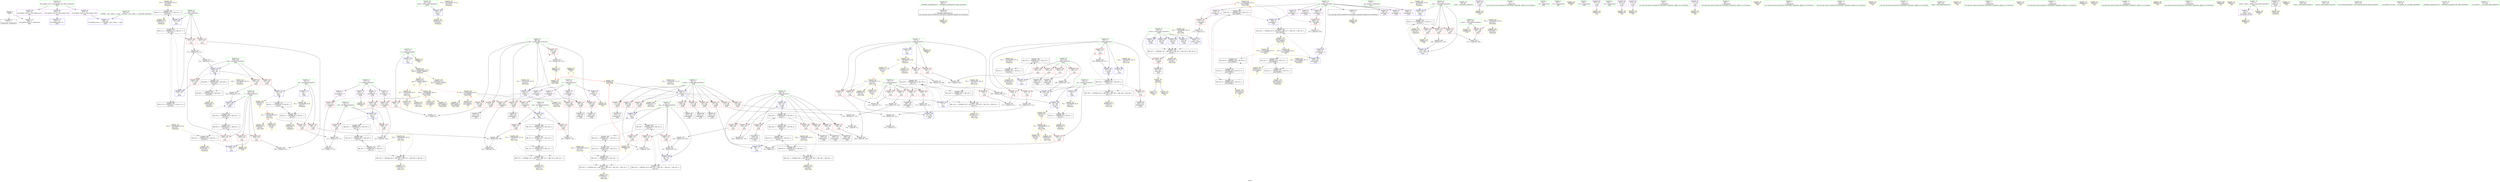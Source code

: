 digraph "SVFG" {
	label="SVFG";

	Node0x55c77900edf0 [shape=record,color=grey,label="{NodeID: 0\nNullPtr}"];
	Node0x55c77900edf0 -> Node0x55c779033950[style=solid];
	Node0x55c77900edf0 -> Node0x55c77903afa0[style=solid];
	Node0x55c77905f930 [shape=record,color=yellow,style=double,label="{NodeID: 360\nRETMU(47V_2)\npts\{258 \}\nFun[main]}"];
	Node0x55c779043ec0 [shape=record,color=grey,label="{NodeID: 277\n86 = cmp(84, 85, )\n}"];
	Node0x55c779036040 [shape=record,color=blue,label="{NodeID: 194\n247\<--9\nretval\<--\nmain\n}"];
	Node0x55c779036040 -> Node0x55c77905f4d0[style=dashed];
	Node0x55c779033320 [shape=record,color=red,label="{NodeID: 111\n137\<--66\n\<--m.addr\n_Z1fii\n}"];
	Node0x55c779033320 -> Node0x55c77903fd30[style=solid];
	Node0x55c779031590 [shape=record,color=green,label="{NodeID: 28\n46\<--52\n_ZNSt8ios_base4InitD1Ev\<--_ZNSt8ios_base4InitD1Ev_field_insensitive\n}"];
	Node0x55c779031590 -> Node0x55c779033c20[style=solid];
	Node0x55c77903c2a0 [shape=record,color=yellow,style=double,label="{NodeID: 388\nCSMU(6V_3)\npts\{14 \}\nCS[]|{<s0>9}}"];
	Node0x55c77903c2a0:s0 -> Node0x55c77905d3b0[style=dashed,color=red];
	Node0x55c779055da0 [shape=record,color=black,label="{NodeID: 305\nMR_18V_5 = PHI(MR_18V_6, MR_18V_4, )\npts\{73 \}\n}"];
	Node0x55c779055da0 -> Node0x55c7790387b0[style=dashed];
	Node0x55c779055da0 -> Node0x55c779038880[style=dashed];
	Node0x55c779055da0 -> Node0x55c779038950[style=dashed];
	Node0x55c779055da0 -> Node0x55c779038a20[style=dashed];
	Node0x55c779055da0 -> Node0x55c77903bcd0[style=dashed];
	Node0x55c779055da0 -> Node0x55c77904dca0[style=dashed];
	Node0x55c779055da0 -> Node0x55c779059ea0[style=dashed];
	Node0x55c77903e6e0 [shape=record,color=yellow,style=double,label="{NodeID: 222\nAPARM(11)\nCS[]}"];
	Node0x55c779039240 [shape=record,color=red,label="{NodeID: 139\n169\<--80\n\<--k\n_Z1fii\n}"];
	Node0x55c779039240 -> Node0x55c7790342d0[style=solid];
	Node0x55c779033df0 [shape=record,color=black,label="{NodeID: 56\n102\<--101\nidxprom4\<--\n_Z1fii\n}"];
	Node0x55c77905cec0 [shape=record,color=yellow,style=double,label="{NodeID: 333\n49V_1 = ENCHI(MR_49V_0)\npts\{260 \}\nFun[main]}"];
	Node0x55c77905cec0 -> Node0x55c7790544a0[style=dashed];
	Node0x55c779040630 [shape=record,color=grey,label="{NodeID: 250\n195 = Binary(133, 194, )\n}"];
	Node0x55c779040630 -> Node0x55c7790407b0[style=solid];
	Node0x55c77903a900 [shape=record,color=red,label="{NodeID: 167\n328\<--259\n\<--mid\nmain\n}"];
	Node0x55c77903a900 -> Node0x55c779040db0[style=solid];
	Node0x55c7790354b0 [shape=record,color=purple,label="{NodeID: 84\n113\<--21\narrayidx11\<--q\n_Z1fii\n}"];
	Node0x55c7790354b0 -> Node0x55c779039720[style=solid];
	Node0x55c7790095e0 [shape=record,color=green,label="{NodeID: 1\n7\<--1\n__dso_handle\<--dummyObj\nGlob }"];
	Node0x55c77905fa10 [shape=record,color=yellow,style=double,label="{NodeID: 361\nRETMU(49V_2)\npts\{260 \}\nFun[main]}"];
	Node0x55c77904d2a0 [shape=record,color=black,label="{NodeID: 278\nMR_10V_3 = PHI(MR_10V_7, MR_10V_5, MR_10V_2, MR_10V_6, MR_10V_4, )\npts\{65 \}\n}"];
	Node0x55c77904d2a0 -> Node0x55c779032f10[style=dashed];
	Node0x55c77904d2a0 -> Node0x55c7790600c0[style=dashed];
	Node0x55c779036110 [shape=record,color=blue,label="{NodeID: 195\n251\<--133\n_case\<--\nmain\n}"];
	Node0x55c779036110 -> Node0x55c779052fb0[style=dashed];
	Node0x55c7790333f0 [shape=record,color=red,label="{NodeID: 112\n154\<--66\n\<--m.addr\n_Z1fii\n}"];
	Node0x55c7790333f0 -> Node0x55c77903b7f0[style=solid];
	Node0x55c779031660 [shape=record,color=green,label="{NodeID: 29\n59\<--60\n_Z1fii\<--_Z1fii_field_insensitive\n}"];
	Node0x55c77903c380 [shape=record,color=yellow,style=double,label="{NodeID: 389\nCSMU(8V_4)\npts\{20 \}\nCS[]|{<s0>9}}"];
	Node0x55c77903c380:s0 -> Node0x55c77905d490[style=dashed,color=red];
	Node0x55c7790562a0 [shape=record,color=black,label="{NodeID: 306\nMR_20V_4 = PHI(MR_20V_5, MR_20V_3, )\npts\{75 \}\n}"];
	Node0x55c7790562a0 -> Node0x55c77903b650[style=dashed];
	Node0x55c7790562a0 -> Node0x55c77904ffa0[style=dashed];
	Node0x55c7790562a0 -> Node0x55c77905a3a0[style=dashed];
	Node0x55c77903e7b0 [shape=record,color=yellow,style=double,label="{NodeID: 223\nAPARM(291)\nCS[]}"];
	Node0x55c779039310 [shape=record,color=red,label="{NodeID: 140\n178\<--80\n\<--k\n_Z1fii\n}"];
	Node0x55c779039310 -> Node0x55c7790343a0[style=solid];
	Node0x55c779033ec0 [shape=record,color=black,label="{NodeID: 57\n109\<--108\nidxprom8\<--\n_Z1fii\n}"];
	Node0x55c77905cfa0 [shape=record,color=yellow,style=double,label="{NodeID: 334\n32V_1 = ENCHI(MR_32V_0)\npts\{230000 \}\nFun[main]}"];
	Node0x55c77905cfa0 -> Node0x55c7790549a0[style=dashed];
	Node0x55c7790407b0 [shape=record,color=grey,label="{NodeID: 251\n197 = Binary(196, 195, )\n}"];
	Node0x55c7790407b0 -> Node0x55c77903b990[style=solid];
	Node0x55c77903a9d0 [shape=record,color=blue,label="{NodeID: 168\n8\<--9\nn\<--\nGlob }"];
	Node0x55c77903a9d0 -> Node0x55c77905bca0[style=dashed];
	Node0x55c779035580 [shape=record,color=purple,label="{NodeID: 85\n216\<--21\narrayidx54\<--q\n_Z1fii\n}"];
	Node0x55c77900cfc0 [shape=record,color=green,label="{NodeID: 2\n9\<--1\n\<--dummyObj\nCan only get source location for instruction, argument, global var or function.}"];
	Node0x55c77905faf0 [shape=record,color=yellow,style=double,label="{NodeID: 362\nRETMU(32V_2)\npts\{230000 \}\nFun[main]}"];
	Node0x55c77904d7a0 [shape=record,color=black,label="{NodeID: 279\nMR_16V_2 = PHI(MR_16V_4, MR_16V_1, MR_16V_1, MR_16V_4, MR_16V_1, )\npts\{71 \}\n}"];
	Node0x55c77904d7a0 -> Node0x55c779060360[style=dashed];
	Node0x55c7790361e0 [shape=record,color=blue,label="{NodeID: 196\n253\<--9\ni\<--\nmain\n}"];
	Node0x55c7790361e0 -> Node0x55c77904faa0[style=dashed];
	Node0x55c7790334c0 [shape=record,color=red,label="{NodeID: 113\n206\<--66\n\<--m.addr\n_Z1fii\n}"];
	Node0x55c7790334c0 -> Node0x55c779043440[style=solid];
	Node0x55c779031730 [shape=record,color=green,label="{NodeID: 30\n64\<--65\nretval\<--retval_field_insensitive\n_Z1fii\n}"];
	Node0x55c779031730 -> Node0x55c779032f10[style=solid];
	Node0x55c779031730 -> Node0x55c77903b240[style=solid];
	Node0x55c779031730 -> Node0x55c77903b310[style=solid];
	Node0x55c779031730 -> Node0x55c77903b3e0[style=solid];
	Node0x55c779031730 -> Node0x55c77903bc00[style=solid];
	Node0x55c779031730 -> Node0x55c779035f70[style=solid];
	Node0x55c77903c460 [shape=record,color=yellow,style=double,label="{NodeID: 390\nCSMU(32V_3)\npts\{230000 \}\nCS[]|{<s0>9}}"];
	Node0x55c77903c460:s0 -> Node0x55c779052ea0[style=dashed,color=red];
	Node0x55c7790567a0 [shape=record,color=black,label="{NodeID: 307\nMR_22V_4 = PHI(MR_22V_5, MR_22V_3, )\npts\{77 \}\n}"];
	Node0x55c7790567a0 -> Node0x55c77903b720[style=dashed];
	Node0x55c7790567a0 -> Node0x55c7790504a0[style=dashed];
	Node0x55c7790567a0 -> Node0x55c77905a8a0[style=dashed];
	Node0x55c77903e880 [shape=record,color=yellow,style=double,label="{NodeID: 224\nAPARM(287)\nCS[]}"];
	Node0x55c7790393e0 [shape=record,color=red,label="{NodeID: 141\n185\<--80\n\<--k\n_Z1fii\n}"];
	Node0x55c7790393e0 -> Node0x55c779034470[style=solid];
	Node0x55c779033f90 [shape=record,color=black,label="{NodeID: 58\n112\<--111\nidxprom10\<--\n_Z1fii\n}"];
	Node0x55c77905d080 [shape=record,color=yellow,style=double,label="{NodeID: 335\n52V_1 = ENCHI(MR_52V_0)\npts\{12 160000 180000 \}\nFun[main]}"];
	Node0x55c77905d080 -> Node0x55c77905fbd0[style=dashed];
	Node0x55c77905d080 -> Node0x55c77903c540[style=dashed];
	Node0x55c779040930 [shape=record,color=grey,label="{NodeID: 252\n191 = Binary(189, 190, )\n}"];
	Node0x55c779040930 -> Node0x55c779043140[style=solid];
	Node0x55c77903aaa0 [shape=record,color=blue,label="{NodeID: 169\n11\<--9\nk\<--\nGlob }"];
	Node0x55c77903aaa0 -> Node0x55c77905d080[style=dashed];
	Node0x55c779035650 [shape=record,color=purple,label="{NodeID: 86\n219\<--21\narrayidx56\<--q\n_Z1fii\n}"];
	Node0x55c779035650 -> Node0x55c77903bb30[style=solid];
	Node0x55c779009880 [shape=record,color=green,label="{NodeID: 3\n24\<--1\n.str\<--dummyObj\nGlob }"];
	Node0x55c77905fbd0 [shape=record,color=yellow,style=double,label="{NodeID: 363\nRETMU(52V_1)\npts\{12 160000 180000 \}\nFun[main]}"];
	Node0x55c77904dca0 [shape=record,color=black,label="{NodeID: 280\nMR_18V_2 = PHI(MR_18V_3, MR_18V_1, MR_18V_1, MR_18V_5, MR_18V_1, )\npts\{73 \}\n}"];
	Node0x55c77904dca0 -> Node0x55c779060440[style=dashed];
	Node0x55c7790362b0 [shape=record,color=blue,label="{NodeID: 197\n253\<--295\ni\<--inc\nmain\n}"];
	Node0x55c7790362b0 -> Node0x55c77904faa0[style=dashed];
	Node0x55c779033590 [shape=record,color=red,label="{NodeID: 114\n217\<--66\n\<--m.addr\n_Z1fii\n}"];
	Node0x55c779033590 -> Node0x55c779034610[style=solid];
	Node0x55c779031800 [shape=record,color=green,label="{NodeID: 31\n66\<--67\nm.addr\<--m.addr_field_insensitive\n_Z1fii\n}"];
	Node0x55c779031800 -> Node0x55c779032fe0[style=solid];
	Node0x55c779031800 -> Node0x55c7790330b0[style=solid];
	Node0x55c779031800 -> Node0x55c779033180[style=solid];
	Node0x55c779031800 -> Node0x55c779033250[style=solid];
	Node0x55c779031800 -> Node0x55c779033320[style=solid];
	Node0x55c779031800 -> Node0x55c7790333f0[style=solid];
	Node0x55c779031800 -> Node0x55c7790334c0[style=solid];
	Node0x55c779031800 -> Node0x55c779033590[style=solid];
	Node0x55c779031800 -> Node0x55c779037ec0[style=solid];
	Node0x55c779031800 -> Node0x55c77903b0a0[style=solid];
	Node0x55c77903c540 [shape=record,color=yellow,style=double,label="{NodeID: 391\nCSMU(52V_1)\npts\{12 160000 180000 \}\nCS[]|{<s0>9|<s1>9|<s2>9}}"];
	Node0x55c77903c540:s0 -> Node0x55c77905d2d0[style=dashed,color=red];
	Node0x55c77903c540:s1 -> Node0x55c779052ce0[style=dashed,color=red];
	Node0x55c77903c540:s2 -> Node0x55c779052dc0[style=dashed,color=red];
	Node0x55c779056ca0 [shape=record,color=black,label="{NodeID: 308\nMR_24V_4 = PHI(MR_24V_5, MR_24V_3, )\npts\{79 \}\n}"];
	Node0x55c779056ca0 -> Node0x55c77903b7f0[style=dashed];
	Node0x55c779056ca0 -> Node0x55c7790509a0[style=dashed];
	Node0x55c779056ca0 -> Node0x55c77905ada0[style=dashed];
	Node0x55c77903e950 [shape=record,color=yellow,style=double,label="{NodeID: 225\nAPARM(290)\nCS[]}"];
	Node0x55c7790394b0 [shape=record,color=red,label="{NodeID: 142\n194\<--80\n\<--k\n_Z1fii\n}"];
	Node0x55c7790394b0 -> Node0x55c779040630[style=solid];
	Node0x55c779034060 [shape=record,color=black,label="{NodeID: 59\n145\<--144\nidxprom23\<--\n_Z1fii\n}"];
	Node0x55c77905d1c0 [shape=record,color=yellow,style=double,label="{NodeID: 336\n2V_1 = ENCHI(MR_2V_0)\npts\{10 \}\nFun[_Z1fii]}"];
	Node0x55c77905d1c0 -> Node0x55c779032730[style=dashed];
	Node0x55c77905d1c0 -> Node0x55c779032800[style=dashed];
	Node0x55c77905d1c0 -> Node0x55c7790328d0[style=dashed];
	Node0x55c77905d1c0 -> Node0x55c77905fd10[style=dashed];
	Node0x55c77905d1c0 -> Node0x55c779060b40[style=dashed];
	Node0x55c779040ab0 [shape=record,color=grey,label="{NodeID: 253\n202 = Binary(201, 133, )\n}"];
	Node0x55c779040ab0 -> Node0x55c77903ba60[style=solid];
	Node0x55c77903aba0 [shape=record,color=blue,label="{NodeID: 170\n13\<--9\nall\<--\nGlob }"];
	Node0x55c77903aba0 -> Node0x55c77905c7c0[style=dashed];
	Node0x55c779035720 [shape=record,color=purple,label="{NodeID: 87\n235\<--21\narrayidx65\<--q\n_Z1fii\n}"];
	Node0x55c77900ccc0 [shape=record,color=green,label="{NodeID: 4\n26\<--1\n.str.1\<--dummyObj\nGlob }"];
	Node0x55c77905fd10 [shape=record,color=yellow,style=double,label="{NodeID: 364\nRETMU(2V_1)\npts\{10 \}\nFun[_Z1fii]}"];
	Node0x55c77904e1a0 [shape=record,color=black,label="{NodeID: 281\nMR_20V_2 = PHI(MR_20V_3, MR_20V_1, MR_20V_1, MR_20V_6, MR_20V_1, )\npts\{75 \}\n}"];
	Node0x55c77904e1a0 -> Node0x55c779060520[style=dashed];
	Node0x55c779036380 [shape=record,color=blue,label="{NodeID: 198\n13\<--300\nall\<--sub\nmain\n}"];
	Node0x55c779036380 -> Node0x55c7790530a0[style=dashed];
	Node0x55c779036380 -> Node0x55c77903c2a0[style=dashed];
	Node0x55c779037ec0 [shape=record,color=red,label="{NodeID: 115\n236\<--66\n\<--m.addr\n_Z1fii\n}"];
	Node0x55c779037ec0 -> Node0x55c7790347b0[style=solid];
	Node0x55c7790318d0 [shape=record,color=green,label="{NodeID: 32\n68\<--69\np.addr\<--p.addr_field_insensitive\n_Z1fii\n}"];
	Node0x55c7790318d0 -> Node0x55c779037f90[style=solid];
	Node0x55c7790318d0 -> Node0x55c779038060[style=solid];
	Node0x55c7790318d0 -> Node0x55c779038130[style=solid];
	Node0x55c7790318d0 -> Node0x55c779038200[style=solid];
	Node0x55c7790318d0 -> Node0x55c7790382d0[style=solid];
	Node0x55c7790318d0 -> Node0x55c7790383a0[style=solid];
	Node0x55c7790318d0 -> Node0x55c77903b170[style=solid];
	Node0x55c77903c680 [shape=record,color=yellow,style=double,label="{NodeID: 392\n32V_6 = CSCHI(MR_32V_4)\npts\{230000 \}\nCS[]}"];
	Node0x55c77903c680 -> Node0x55c77903bb30[style=dashed];
	Node0x55c77903c680 -> Node0x55c779054ea0[style=dashed];
	Node0x55c7790571a0 [shape=record,color=black,label="{NodeID: 309\nMR_26V_4 = PHI(MR_26V_5, MR_26V_3, )\npts\{81 \}\n}"];
	Node0x55c7790571a0 -> Node0x55c77903b8c0[style=dashed];
	Node0x55c7790571a0 -> Node0x55c779050ea0[style=dashed];
	Node0x55c7790571a0 -> Node0x55c77905b2a0[style=dashed];
	Node0x55c77903ea20 [shape=record,color=yellow,style=double,label="{NodeID: 226\nAPARM(9)\nCS[]}"];
	Node0x55c779039580 [shape=record,color=red,label="{NodeID: 143\n201\<--80\n\<--k\n_Z1fii\n}"];
	Node0x55c779039580 -> Node0x55c779040ab0[style=solid];
	Node0x55c779034130 [shape=record,color=black,label="{NodeID: 60\n150\<--149\nidxprom25\<--\n_Z1fii\n}"];
	Node0x55c77905d2d0 [shape=record,color=yellow,style=double,label="{NodeID: 337\n4V_1 = ENCHI(MR_4V_0)\npts\{12 \}\nFun[_Z1fii]}"];
	Node0x55c77905d2d0 -> Node0x55c779032b40[style=dashed];
	Node0x55c77905d2d0 -> Node0x55c77905fe20[style=dashed];
	Node0x55c77905d2d0 -> Node0x55c779060c50[style=dashed];
	Node0x55c779040c30 [shape=record,color=grey,label="{NodeID: 254\n211 = Binary(210, 133, )\n}"];
	Node0x55c779040c30 -> Node0x55c77903e130[style=solid];
	Node0x55c77903aca0 [shape=record,color=blue,label="{NodeID: 171\n19\<--9\nlen\<--\nGlob }"];
	Node0x55c77903aca0 -> Node0x55c77905c8a0[style=dashed];
	Node0x55c7790357f0 [shape=record,color=purple,label="{NodeID: 88\n238\<--21\narrayidx67\<--q\n_Z1fii\n}"];
	Node0x55c7790357f0 -> Node0x55c779035ea0[style=solid];
	Node0x55c77900cd50 [shape=record,color=green,label="{NodeID: 5\n28\<--1\n.str.2\<--dummyObj\nGlob }"];
	Node0x55c77905fe20 [shape=record,color=yellow,style=double,label="{NodeID: 365\nRETMU(4V_1)\npts\{12 \}\nFun[_Z1fii]}"];
	Node0x55c77904e6a0 [shape=record,color=black,label="{NodeID: 282\nMR_22V_2 = PHI(MR_22V_3, MR_22V_1, MR_22V_1, MR_22V_6, MR_22V_1, )\npts\{77 \}\n}"];
	Node0x55c77904e6a0 -> Node0x55c779060600[style=dashed];
	Node0x55c779036450 [shape=record,color=blue,label="{NodeID: 199\n255\<--9\nl\<--\nmain\n}"];
	Node0x55c779036450 -> Node0x55c7790585a0[style=dashed];
	Node0x55c779037f90 [shape=record,color=red,label="{NodeID: 116\n84\<--68\n\<--p.addr\n_Z1fii\n}"];
	Node0x55c779037f90 -> Node0x55c779043ec0[style=solid];
	Node0x55c7790319a0 [shape=record,color=green,label="{NodeID: 33\n70\<--71\ni\<--i_field_insensitive\n_Z1fii\n}"];
	Node0x55c7790319a0 -> Node0x55c779038470[style=solid];
	Node0x55c7790319a0 -> Node0x55c779038540[style=solid];
	Node0x55c7790319a0 -> Node0x55c779038610[style=solid];
	Node0x55c7790319a0 -> Node0x55c7790386e0[style=solid];
	Node0x55c7790319a0 -> Node0x55c77903b4b0[style=solid];
	Node0x55c7790319a0 -> Node0x55c77903bda0[style=solid];
	Node0x55c77903c7e0 [shape=record,color=yellow,style=double,label="{NodeID: 393\n32V_4 = CSCHI(MR_32V_3)\npts\{230000 \}\nCS[]}"];
	Node0x55c77903c7e0 -> Node0x55c7790594a0[style=dashed];
	Node0x55c7790576a0 [shape=record,color=black,label="{NodeID: 310\nMR_32V_4 = PHI(MR_32V_5, MR_32V_3, )\npts\{230000 \}\n}"];
	Node0x55c7790576a0 -> Node0x55c7790513a0[style=dashed];
	Node0x55c7790576a0 -> Node0x55c779054ea0[style=dashed];
	Node0x55c7790576a0 -> Node0x55c77905b7a0[style=dashed];
	Node0x55c7790576a0 -> Node0x55c77903c060[style=dashed];
	Node0x55c77903eaf0 [shape=record,color=yellow,style=double,label="{NodeID: 227\nAPARM(9)\nCS[]|{<s0>9|<s1>9}}"];
	Node0x55c77903eaf0:s0 -> Node0x55c77903f200[style=solid,color=red];
	Node0x55c77903eaf0:s1 -> Node0x55c77903f320[style=solid,color=red];
	Node0x55c779039650 [shape=record,color=red,label="{NodeID: 144\n104\<--103\n\<--arrayidx5\n_Z1fii\n}"];
	Node0x55c779039650 -> Node0x55c779043bc0[style=solid];
	Node0x55c779034200 [shape=record,color=black,label="{NodeID: 61\n163\<--162\nidxprom30\<--\n_Z1fii\n}"];
	Node0x55c77905d3b0 [shape=record,color=yellow,style=double,label="{NodeID: 338\n6V_1 = ENCHI(MR_6V_0)\npts\{14 \}\nFun[_Z1fii]}"];
	Node0x55c77905d3b0 -> Node0x55c779032c10[style=dashed];
	Node0x55c77905d3b0 -> Node0x55c77905ff00[style=dashed];
	Node0x55c77905d3b0 -> Node0x55c779060d30[style=dashed];
	Node0x55c779040db0 [shape=record,color=grey,label="{NodeID: 255\n329 = Binary(328, 133, )\n}"];
	Node0x55c779040db0 -> Node0x55c779036860[style=solid];
	Node0x55c77903ada0 [shape=record,color=blue,label="{NodeID: 172\n357\<--33\nllvm.global_ctors_0\<--\nGlob }"];
	Node0x55c7790358c0 [shape=record,color=purple,label="{NodeID: 89\n262\<--24\n\<--.str\nmain\n}"];
	Node0x55c7790358c0 -> Node0x55c77903e200[style=solid];
	Node0x55c77900cde0 [shape=record,color=green,label="{NodeID: 6\n30\<--1\n.str.3\<--dummyObj\nGlob }"];
	Node0x55c77905ff00 [shape=record,color=yellow,style=double,label="{NodeID: 366\nRETMU(6V_1)\npts\{14 \}\nFun[_Z1fii]}"];
	Node0x55c77904eba0 [shape=record,color=black,label="{NodeID: 283\nMR_24V_2 = PHI(MR_24V_3, MR_24V_1, MR_24V_1, MR_24V_7, MR_24V_1, )\npts\{79 \}\n}"];
	Node0x55c77904eba0 -> Node0x55c7790606e0[style=dashed];
	Node0x55c779036520 [shape=record,color=blue,label="{NodeID: 200\n257\<--304\nr\<--\nmain\n}"];
	Node0x55c779036520 -> Node0x55c779058aa0[style=dashed];
	Node0x55c779038060 [shape=record,color=red,label="{NodeID: 117\n98\<--68\n\<--p.addr\n_Z1fii\n}"];
	Node0x55c779038060 -> Node0x55c779033d20[style=solid];
	Node0x55c779031a70 [shape=record,color=green,label="{NodeID: 34\n72\<--73\nj\<--j_field_insensitive\n_Z1fii\n}"];
	Node0x55c779031a70 -> Node0x55c7790387b0[style=solid];
	Node0x55c779031a70 -> Node0x55c779038880[style=solid];
	Node0x55c779031a70 -> Node0x55c779038950[style=solid];
	Node0x55c779031a70 -> Node0x55c779038a20[style=solid];
	Node0x55c779031a70 -> Node0x55c77903b580[style=solid];
	Node0x55c779031a70 -> Node0x55c77903bcd0[style=solid];
	Node0x55c779057ba0 [shape=record,color=black,label="{NodeID: 311\nMR_24V_9 = PHI(MR_24V_8, MR_24V_7, MR_24V_7, MR_24V_7, MR_24V_7, )\npts\{79 \}\n}"];
	Node0x55c779057ba0 -> Node0x55c7790518a0[style=dashed];
	Node0x55c77903eb80 [shape=record,color=yellow,style=double,label="{NodeID: 228\nAPARM(334)\nCS[]}"];
	Node0x55c779039720 [shape=record,color=red,label="{NodeID: 145\n114\<--113\n\<--arrayidx11\n_Z1fii\n}"];
	Node0x55c779039720 -> Node0x55c7790438c0[style=solid];
	Node0x55c7790342d0 [shape=record,color=black,label="{NodeID: 62\n170\<--169\nidxprom34\<--\n_Z1fii\n}"];
	Node0x55c77905d490 [shape=record,color=yellow,style=double,label="{NodeID: 339\n8V_1 = ENCHI(MR_8V_0)\npts\{20 \}\nFun[_Z1fii]}"];
	Node0x55c77905d490 -> Node0x55c779032ce0[style=dashed];
	Node0x55c77905d490 -> Node0x55c779032e40[style=dashed];
	Node0x55c77905d490 -> Node0x55c77905ffe0[style=dashed];
	Node0x55c77905d490 -> Node0x55c779060e10[style=dashed];
	Node0x55c779036ef0 [shape=record,color=grey,label="{NodeID: 256\n175 = Binary(173, 174, )\n}"];
	Node0x55c779036ef0 -> Node0x55c779043740[style=solid];
	Node0x55c77903aea0 [shape=record,color=blue,label="{NodeID: 173\n358\<--34\nllvm.global_ctors_1\<--_GLOBAL__sub_I_dano_1_1.cpp\nGlob }"];
	Node0x55c779035990 [shape=record,color=purple,label="{NodeID: 90\n273\<--26\n\<--.str.1\nmain\n}"];
	Node0x55c779035990 -> Node0x55c77903e3a0[style=solid];
	Node0x55c779030230 [shape=record,color=green,label="{NodeID: 7\n33\<--1\n\<--dummyObj\nCan only get source location for instruction, argument, global var or function.}"];
	Node0x55c77905ffe0 [shape=record,color=yellow,style=double,label="{NodeID: 367\nRETMU(8V_1)\npts\{20 \}\nFun[_Z1fii]}"];
	Node0x55c77904f0a0 [shape=record,color=black,label="{NodeID: 284\nMR_26V_2 = PHI(MR_26V_3, MR_26V_1, MR_26V_1, MR_26V_7, MR_26V_1, )\npts\{81 \}\n}"];
	Node0x55c77904f0a0 -> Node0x55c7790607c0[style=dashed];
	Node0x55c7790365f0 [shape=record,color=blue,label="{NodeID: 201\n259\<--313\nmid\<--div\nmain\n}"];
	Node0x55c7790365f0 -> Node0x55c77903a760[style=dashed];
	Node0x55c7790365f0 -> Node0x55c77903a830[style=dashed];
	Node0x55c7790365f0 -> Node0x55c77903a900[style=dashed];
	Node0x55c7790365f0 -> Node0x55c779058fa0[style=dashed];
	Node0x55c779038130 [shape=record,color=red,label="{NodeID: 118\n108\<--68\n\<--p.addr\n_Z1fii\n}"];
	Node0x55c779038130 -> Node0x55c779033ec0[style=solid];
	Node0x55c779031b40 [shape=record,color=green,label="{NodeID: 35\n74\<--75\nleft\<--left_field_insensitive\n_Z1fii\n}"];
	Node0x55c779031b40 -> Node0x55c779038af0[style=solid];
	Node0x55c779031b40 -> Node0x55c779038bc0[style=solid];
	Node0x55c779031b40 -> Node0x55c77903b650[style=solid];
	Node0x55c7790580a0 [shape=record,color=black,label="{NodeID: 312\nMR_8V_3 = PHI(MR_8V_4, MR_8V_2, )\npts\{20 \}\n}"];
	Node0x55c7790580a0 -> Node0x55c7790366c0[style=dashed];
	Node0x55c7790580a0 -> Node0x55c7790522a0[style=dashed];
	Node0x55c77903ec50 [shape=record,color=yellow,style=double,label="{NodeID: 229\nAPARM(333)\nCS[]}"];
	Node0x55c7790397f0 [shape=record,color=red,label="{NodeID: 146\n147\<--146\n\<--arrayidx24\n_Z1fii\n}"];
	Node0x55c7790397f0 -> Node0x55c77903b650[style=solid];
	Node0x55c7790343a0 [shape=record,color=black,label="{NodeID: 63\n179\<--178\nidxprom38\<--\n_Z1fii\n}"];
	Node0x55c77905d570 [shape=record,color=yellow,style=double,label="{NodeID: 340\n10V_1 = ENCHI(MR_10V_0)\npts\{65 \}\nFun[_Z1fii]}"];
	Node0x55c77905d570 -> Node0x55c77903b240[style=dashed];
	Node0x55c77905d570 -> Node0x55c77903b310[style=dashed];
	Node0x55c77905d570 -> Node0x55c77903b3e0[style=dashed];
	Node0x55c77905d570 -> Node0x55c77903bc00[style=dashed];
	Node0x55c77905d570 -> Node0x55c779035f70[style=dashed];
	Node0x55c779037070 [shape=record,color=grey,label="{NodeID: 257\n313 = Binary(312, 314, )\n}"];
	Node0x55c779037070 -> Node0x55c7790365f0[style=solid];
	Node0x55c77903afa0 [shape=record,color=blue, style = dotted,label="{NodeID: 174\n359\<--3\nllvm.global_ctors_2\<--dummyVal\nGlob }"];
	Node0x55c779035a60 [shape=record,color=purple,label="{NodeID: 91\n277\<--28\n\<--.str.2\nmain\n}"];
	Node0x55c779035a60 -> Node0x55c77903e540[style=solid];
	Node0x55c7790302c0 [shape=record,color=green,label="{NodeID: 8\n89\<--1\n\<--dummyObj\nCan only get source location for instruction, argument, global var or function.}"];
	Node0x55c7790600c0 [shape=record,color=yellow,style=double,label="{NodeID: 368\nRETMU(10V_3)\npts\{65 \}\nFun[_Z1fii]}"];
	Node0x55c77904f5a0 [shape=record,color=black,label="{NodeID: 285\nMR_32V_2 = PHI(MR_32V_9, MR_32V_1, MR_32V_1, MR_32V_7, MR_32V_1, )\npts\{230000 \}\n}"];
	Node0x55c77904f5a0 -> Node0x55c779060a60[style=dashed];
	Node0x55c7790366c0 [shape=record,color=blue,label="{NodeID: 202\n19\<--316\nlen\<--\nmain\n}"];
	Node0x55c7790366c0 -> Node0x55c7790580a0[style=dashed];
	Node0x55c7790366c0 -> Node0x55c77903c380[style=dashed];
	Node0x55c779038200 [shape=record,color=red,label="{NodeID: 119\n210\<--68\n\<--p.addr\n_Z1fii\n}"];
	Node0x55c779038200 -> Node0x55c779040c30[style=solid];
	Node0x55c779031c10 [shape=record,color=green,label="{NodeID: 36\n76\<--77\ntop\<--top_field_insensitive\n_Z1fii\n}"];
	Node0x55c779031c10 -> Node0x55c779038c90[style=solid];
	Node0x55c779031c10 -> Node0x55c779038d60[style=solid];
	Node0x55c779031c10 -> Node0x55c77903b720[style=solid];
	Node0x55c7790585a0 [shape=record,color=black,label="{NodeID: 313\nMR_45V_4 = PHI(MR_45V_5, MR_45V_3, )\npts\{256 \}\n}"];
	Node0x55c7790585a0 -> Node0x55c77903a350[style=dashed];
	Node0x55c7790585a0 -> Node0x55c77903a420[style=dashed];
	Node0x55c7790585a0 -> Node0x55c77903a4f0[style=dashed];
	Node0x55c7790585a0 -> Node0x55c779036860[style=dashed];
	Node0x55c7790585a0 -> Node0x55c779053aa0[style=dashed];
	Node0x55c7790585a0 -> Node0x55c7790553a0[style=dashed];
	Node0x55c77903ed20 [shape=record,color=yellow,style=double,label="{NodeID: 230\nARet(44)\nCS[]}"];
	Node0x55c7790398c0 [shape=record,color=red,label="{NodeID: 147\n152\<--151\n\<--arrayidx26\n_Z1fii\n}"];
	Node0x55c7790398c0 -> Node0x55c77903b720[style=solid];
	Node0x55c779034470 [shape=record,color=black,label="{NodeID: 64\n186\<--185\nidxprom42\<--\n_Z1fii\n}"];
	Node0x55c77905d650 [shape=record,color=yellow,style=double,label="{NodeID: 341\n12V_1 = ENCHI(MR_12V_0)\npts\{67 \}\nFun[_Z1fii]}"];
	Node0x55c77905d650 -> Node0x55c77903b0a0[style=dashed];
	Node0x55c7790371f0 [shape=record,color=grey,label="{NodeID: 258\n312 = Binary(310, 311, )\n}"];
	Node0x55c7790371f0 -> Node0x55c779037070[style=solid];
	Node0x55c77903b0a0 [shape=record,color=blue,label="{NodeID: 175\n66\<--62\nm.addr\<--m\n_Z1fii\n}"];
	Node0x55c77903b0a0 -> Node0x55c779032fe0[style=dashed];
	Node0x55c77903b0a0 -> Node0x55c7790330b0[style=dashed];
	Node0x55c77903b0a0 -> Node0x55c779033180[style=dashed];
	Node0x55c77903b0a0 -> Node0x55c779033250[style=dashed];
	Node0x55c77903b0a0 -> Node0x55c779033320[style=dashed];
	Node0x55c77903b0a0 -> Node0x55c7790333f0[style=dashed];
	Node0x55c77903b0a0 -> Node0x55c7790334c0[style=dashed];
	Node0x55c77903b0a0 -> Node0x55c779033590[style=dashed];
	Node0x55c77903b0a0 -> Node0x55c779037ec0[style=dashed];
	Node0x55c77903b0a0 -> Node0x55c7790601a0[style=dashed];
	Node0x55c779035b30 [shape=record,color=purple,label="{NodeID: 92\n291\<--28\n\<--.str.2\nmain\n}"];
	Node0x55c779035b30 -> Node0x55c77903e7b0[style=solid];
	Node0x55c779030350 [shape=record,color=green,label="{NodeID: 9\n96\<--1\n\<--dummyObj\nCan only get source location for instruction, argument, global var or function.}"];
	Node0x55c7790601a0 [shape=record,color=yellow,style=double,label="{NodeID: 369\nRETMU(12V_2)\npts\{67 \}\nFun[_Z1fii]}"];
	Node0x55c77904faa0 [shape=record,color=black,label="{NodeID: 286\nMR_43V_4 = PHI(MR_43V_5, MR_43V_3, )\npts\{254 \}\n}"];
	Node0x55c77904faa0 -> Node0x55c77903a010[style=dashed];
	Node0x55c77904faa0 -> Node0x55c77903a0e0[style=dashed];
	Node0x55c77904faa0 -> Node0x55c77903a1b0[style=dashed];
	Node0x55c77904faa0 -> Node0x55c77903a280[style=dashed];
	Node0x55c77904faa0 -> Node0x55c7790362b0[style=dashed];
	Node0x55c77904faa0 -> Node0x55c7790535a0[style=dashed];
	Node0x55c779036790 [shape=record,color=blue,label="{NodeID: 203\n257\<--325\nr\<--\nmain\n}"];
	Node0x55c779036790 -> Node0x55c7790558a0[style=dashed];
	Node0x55c7790382d0 [shape=record,color=red,label="{NodeID: 120\n214\<--68\n\<--p.addr\n_Z1fii\n}"];
	Node0x55c7790382d0 -> Node0x55c779034540[style=solid];
	Node0x55c779031ce0 [shape=record,color=green,label="{NodeID: 37\n78\<--79\nnm\<--nm_field_insensitive\n_Z1fii\n}"];
	Node0x55c779031ce0 -> Node0x55c779038e30[style=solid];
	Node0x55c779031ce0 -> Node0x55c779038f00[style=solid];
	Node0x55c779031ce0 -> Node0x55c779038fd0[style=solid];
	Node0x55c779031ce0 -> Node0x55c77903b7f0[style=solid];
	Node0x55c779031ce0 -> Node0x55c77903b990[style=solid];
	Node0x55c779058aa0 [shape=record,color=black,label="{NodeID: 314\nMR_47V_4 = PHI(MR_47V_6, MR_47V_3, )\npts\{258 \}\n}"];
	Node0x55c779058aa0 -> Node0x55c77903a5c0[style=dashed];
	Node0x55c779058aa0 -> Node0x55c77903a690[style=dashed];
	Node0x55c779058aa0 -> Node0x55c779036790[style=dashed];
	Node0x55c779058aa0 -> Node0x55c779053fa0[style=dashed];
	Node0x55c779058aa0 -> Node0x55c7790558a0[style=dashed];
	Node0x55c77903edb0 [shape=record,color=yellow,style=double,label="{NodeID: 231\nARet(212)\nCS[]}"];
	Node0x55c779039990 [shape=record,color=red,label="{NodeID: 148\n165\<--164\n\<--arrayidx31\n_Z1fii\n}"];
	Node0x55c779039990 -> Node0x55c779037670[style=solid];
	Node0x55c779034540 [shape=record,color=black,label="{NodeID: 65\n215\<--214\nidxprom53\<--\n_Z1fii\n}"];
	Node0x55c77905d730 [shape=record,color=yellow,style=double,label="{NodeID: 342\n14V_1 = ENCHI(MR_14V_0)\npts\{69 \}\nFun[_Z1fii]}"];
	Node0x55c77905d730 -> Node0x55c77903b170[style=dashed];
	Node0x55c779037370 [shape=record,color=grey,label="{NodeID: 259\n134 = Binary(130, 132, )\n}"];
	Node0x55c779037370 -> Node0x55c779043a40[style=solid];
	Node0x55c77903b170 [shape=record,color=blue,label="{NodeID: 176\n68\<--63\np.addr\<--p\n_Z1fii\n}"];
	Node0x55c77903b170 -> Node0x55c779037f90[style=dashed];
	Node0x55c77903b170 -> Node0x55c779038060[style=dashed];
	Node0x55c77903b170 -> Node0x55c779038130[style=dashed];
	Node0x55c77903b170 -> Node0x55c779038200[style=dashed];
	Node0x55c77903b170 -> Node0x55c7790382d0[style=dashed];
	Node0x55c77903b170 -> Node0x55c7790383a0[style=dashed];
	Node0x55c77903b170 -> Node0x55c779060280[style=dashed];
	Node0x55c779035c00 [shape=record,color=purple,label="{NodeID: 93\n334\<--30\n\<--.str.3\nmain\n}"];
	Node0x55c779035c00 -> Node0x55c77903eb80[style=solid];
	Node0x55c77900e690 [shape=record,color=green,label="{NodeID: 10\n106\<--1\n\<--dummyObj\nCan only get source location for instruction, argument, global var or function.}"];
	Node0x55c779060280 [shape=record,color=yellow,style=double,label="{NodeID: 370\nRETMU(14V_2)\npts\{69 \}\nFun[_Z1fii]}"];
	Node0x55c77904ffa0 [shape=record,color=black,label="{NodeID: 287\nMR_20V_5 = PHI(MR_20V_6, MR_20V_4, )\npts\{75 \}\n}"];
	Node0x55c77904ffa0 -> Node0x55c7790562a0[style=dashed];
	Node0x55c779036860 [shape=record,color=blue,label="{NodeID: 204\n255\<--329\nl\<--add11\nmain\n}"];
	Node0x55c779036860 -> Node0x55c7790553a0[style=dashed];
	Node0x55c7790383a0 [shape=record,color=red,label="{NodeID: 121\n233\<--68\n\<--p.addr\n_Z1fii\n}"];
	Node0x55c7790383a0 -> Node0x55c7790346e0[style=solid];
	Node0x55c779031db0 [shape=record,color=green,label="{NodeID: 38\n80\<--81\nk\<--k_field_insensitive\n_Z1fii\n}"];
	Node0x55c779031db0 -> Node0x55c7790390a0[style=solid];
	Node0x55c779031db0 -> Node0x55c779039170[style=solid];
	Node0x55c779031db0 -> Node0x55c779039240[style=solid];
	Node0x55c779031db0 -> Node0x55c779039310[style=solid];
	Node0x55c779031db0 -> Node0x55c7790393e0[style=solid];
	Node0x55c779031db0 -> Node0x55c7790394b0[style=solid];
	Node0x55c779031db0 -> Node0x55c779039580[style=solid];
	Node0x55c779031db0 -> Node0x55c77903b8c0[style=solid];
	Node0x55c779031db0 -> Node0x55c77903ba60[style=solid];
	Node0x55c779058fa0 [shape=record,color=black,label="{NodeID: 315\nMR_49V_3 = PHI(MR_49V_4, MR_49V_2, )\npts\{260 \}\n}"];
	Node0x55c779058fa0 -> Node0x55c7790365f0[style=dashed];
	Node0x55c779058fa0 -> Node0x55c7790544a0[style=dashed];
	Node0x55c77903ee40 [shape=record,color=yellow,style=double,label="{NodeID: 232\nARet(263)\nCS[]}"];
	Node0x55c779039a60 [shape=record,color=red,label="{NodeID: 149\n172\<--171\n\<--arrayidx35\n_Z1fii\n}"];
	Node0x55c779039a60 -> Node0x55c779043740[style=solid];
	Node0x55c779034610 [shape=record,color=black,label="{NodeID: 66\n218\<--217\nidxprom55\<--\n_Z1fii\n}"];
	Node0x55c7790527a0 [shape=record,color=yellow,style=double,label="{NodeID: 343\n16V_1 = ENCHI(MR_16V_0)\npts\{71 \}\nFun[_Z1fii]}"];
	Node0x55c7790527a0 -> Node0x55c77903b4b0[style=dashed];
	Node0x55c7790527a0 -> Node0x55c77904d7a0[style=dashed];
	Node0x55c7790374f0 [shape=record,color=grey,label="{NodeID: 260\n132 = Binary(133, 131, )\n}"];
	Node0x55c7790374f0 -> Node0x55c779037370[style=solid];
	Node0x55c77903b240 [shape=record,color=blue,label="{NodeID: 177\n64\<--89\nretval\<--\n_Z1fii\n}"];
	Node0x55c77903b240 -> Node0x55c77904d2a0[style=dashed];
	Node0x55c779035cd0 [shape=record,color=purple,label="{NodeID: 94\n357\<--32\nllvm.global_ctors_0\<--llvm.global_ctors\nGlob }"];
	Node0x55c779035cd0 -> Node0x55c77903ada0[style=solid];
	Node0x55c77900e760 [shape=record,color=green,label="{NodeID: 11\n133\<--1\n\<--dummyObj\nCan only get source location for instruction, argument, global var or function.}"];
	Node0x55c779060360 [shape=record,color=yellow,style=double,label="{NodeID: 371\nRETMU(16V_2)\npts\{71 \}\nFun[_Z1fii]}"];
	Node0x55c7790504a0 [shape=record,color=black,label="{NodeID: 288\nMR_22V_5 = PHI(MR_22V_6, MR_22V_4, )\npts\{77 \}\n}"];
	Node0x55c7790504a0 -> Node0x55c7790567a0[style=dashed];
	Node0x55c779036930 [shape=record,color=blue,label="{NodeID: 205\n251\<--338\n_case\<--inc14\nmain\n}"];
	Node0x55c779036930 -> Node0x55c779052fb0[style=dashed];
	Node0x55c779038470 [shape=record,color=red,label="{NodeID: 122\n120\<--70\n\<--i\n_Z1fii\n}"];
	Node0x55c779038470 -> Node0x55c779037af0[style=solid];
	Node0x55c779031e80 [shape=record,color=green,label="{NodeID: 39\n244\<--245\nmain\<--main_field_insensitive\n}"];
	Node0x55c7790594a0 [shape=record,color=black,label="{NodeID: 316\nMR_32V_3 = PHI(MR_32V_4, MR_32V_2, )\npts\{230000 \}\n}"];
	Node0x55c7790594a0 -> Node0x55c7790549a0[style=dashed];
	Node0x55c7790594a0 -> Node0x55c77903c460[style=dashed];
	Node0x55c77903eed0 [shape=record,color=yellow,style=double,label="{NodeID: 233\nARet(274)\nCS[]}"];
	Node0x55c779039b30 [shape=record,color=red,label="{NodeID: 150\n181\<--180\n\<--arrayidx39\n_Z1fii\n}"];
	Node0x55c779039b30 -> Node0x55c7790435c0[style=solid];
	Node0x55c7790346e0 [shape=record,color=black,label="{NodeID: 67\n234\<--233\nidxprom64\<--\n_Z1fii\n}"];
	Node0x55c779052880 [shape=record,color=yellow,style=double,label="{NodeID: 344\n18V_1 = ENCHI(MR_18V_0)\npts\{73 \}\nFun[_Z1fii]}"];
	Node0x55c779052880 -> Node0x55c77904dca0[style=dashed];
	Node0x55c779052880 -> Node0x55c779059ea0[style=dashed];
	Node0x55c779037670 [shape=record,color=grey,label="{NodeID: 261\n167 = cmp(165, 166, )\n}"];
	Node0x55c77903b310 [shape=record,color=blue,label="{NodeID: 178\n64\<--96\nretval\<--\n_Z1fii\n}"];
	Node0x55c77903b310 -> Node0x55c77904d2a0[style=dashed];
	Node0x55c779035dd0 [shape=record,color=purple,label="{NodeID: 95\n358\<--32\nllvm.global_ctors_1\<--llvm.global_ctors\nGlob }"];
	Node0x55c779035dd0 -> Node0x55c77903aea0[style=solid];
	Node0x55c77900e830 [shape=record,color=green,label="{NodeID: 12\n304\<--1\n\<--dummyObj\nCan only get source location for instruction, argument, global var or function.}"];
	Node0x55c779060440 [shape=record,color=yellow,style=double,label="{NodeID: 372\nRETMU(18V_2)\npts\{73 \}\nFun[_Z1fii]}"];
	Node0x55c7790509a0 [shape=record,color=black,label="{NodeID: 289\nMR_24V_5 = PHI(MR_24V_7, MR_24V_4, )\npts\{79 \}\n}"];
	Node0x55c7790509a0 -> Node0x55c779056ca0[style=dashed];
	Node0x55c779036a00 [shape=record,color=yellow,style=double,label="{NodeID: 206\nAPARM(22)\nCS[]}"];
	Node0x55c779038540 [shape=record,color=red,label="{NodeID: 123\n131\<--70\n\<--i\n_Z1fii\n}"];
	Node0x55c779038540 -> Node0x55c7790374f0[style=solid];
	Node0x55c779031f80 [shape=record,color=green,label="{NodeID: 40\n247\<--248\nretval\<--retval_field_insensitive\nmain\n}"];
	Node0x55c779031f80 -> Node0x55c779036040[style=solid];
	Node0x55c7790599a0 [shape=record,color=black,label="{NodeID: 317\nMR_16V_4 = PHI(MR_16V_5, MR_16V_3, )\npts\{71 \}\n}"];
	Node0x55c7790599a0 -> Node0x55c779038470[style=dashed];
	Node0x55c7790599a0 -> Node0x55c779038540[style=dashed];
	Node0x55c7790599a0 -> Node0x55c779038610[style=dashed];
	Node0x55c7790599a0 -> Node0x55c7790386e0[style=dashed];
	Node0x55c7790599a0 -> Node0x55c77903bda0[style=dashed];
	Node0x55c7790599a0 -> Node0x55c77904d7a0[style=dashed];
	Node0x55c77903ef60 [shape=record,color=yellow,style=double,label="{NodeID: 234\nARet(278)\nCS[]}"];
	Node0x55c779039c00 [shape=record,color=red,label="{NodeID: 151\n188\<--187\n\<--arrayidx43\n_Z1fii\n}"];
	Node0x55c779039c00 -> Node0x55c779043140[style=solid];
	Node0x55c7790347b0 [shape=record,color=black,label="{NodeID: 68\n237\<--236\nidxprom66\<--\n_Z1fii\n}"];
	Node0x55c779052960 [shape=record,color=yellow,style=double,label="{NodeID: 345\n20V_1 = ENCHI(MR_20V_0)\npts\{75 \}\nFun[_Z1fii]}"];
	Node0x55c779052960 -> Node0x55c77904e1a0[style=dashed];
	Node0x55c779052960 -> Node0x55c77905a3a0[style=dashed];
	Node0x55c7790377f0 [shape=record,color=grey,label="{NodeID: 262\n160 = cmp(158, 159, )\n}"];
	Node0x55c77903b3e0 [shape=record,color=blue,label="{NodeID: 179\n64\<--115\nretval\<--tobool\n_Z1fii\n}"];
	Node0x55c77903b3e0 -> Node0x55c77904d2a0[style=dashed];
	Node0x55c779032630 [shape=record,color=purple,label="{NodeID: 96\n359\<--32\nllvm.global_ctors_2\<--llvm.global_ctors\nGlob }"];
	Node0x55c779032630 -> Node0x55c77903afa0[style=solid];
	Node0x55c779030be0 [shape=record,color=green,label="{NodeID: 13\n314\<--1\n\<--dummyObj\nCan only get source location for instruction, argument, global var or function.}"];
	Node0x55c779060520 [shape=record,color=yellow,style=double,label="{NodeID: 373\nRETMU(20V_2)\npts\{75 \}\nFun[_Z1fii]}"];
	Node0x55c779050ea0 [shape=record,color=black,label="{NodeID: 290\nMR_26V_5 = PHI(MR_26V_7, MR_26V_4, )\npts\{81 \}\n}"];
	Node0x55c779050ea0 -> Node0x55c7790571a0[style=dashed];
	Node0x55c779036ad0 [shape=record,color=yellow,style=double,label="{NodeID: 207\nAPARM(319)\nCS[]}"];
	Node0x55c779038610 [shape=record,color=red,label="{NodeID: 124\n144\<--70\n\<--i\n_Z1fii\n}"];
	Node0x55c779038610 -> Node0x55c779034060[style=solid];
	Node0x55c779032050 [shape=record,color=green,label="{NodeID: 41\n249\<--250\n_cases\<--_cases_field_insensitive\nmain\n}"];
	Node0x55c779032050 -> Node0x55c779039cd0[style=solid];
	Node0x55c779032050 -> Node0x55c77903e2d0[style=solid];
	Node0x55c779059ea0 [shape=record,color=black,label="{NodeID: 318\nMR_18V_3 = PHI(MR_18V_5, MR_18V_1, )\npts\{73 \}\n}"];
	Node0x55c779059ea0 -> Node0x55c77903b580[style=dashed];
	Node0x55c779059ea0 -> Node0x55c77904dca0[style=dashed];
	Node0x55c77903eff0 [shape=record,color=yellow,style=double,label="{NodeID: 235\nARet(292)\nCS[]}"];
	Node0x55c779039cd0 [shape=record,color=red,label="{NodeID: 152\n269\<--249\n\<--_cases\nmain\n}"];
	Node0x55c779039cd0 -> Node0x55c779042fc0[style=solid];
	Node0x55c779034880 [shape=record,color=black,label="{NodeID: 69\n61\<--242\n_Z1fii_ret\<--\n_Z1fii\n}"];
	Node0x55c779034880 -> Node0x55c77903f910[style=solid];
	Node0x55c779052a40 [shape=record,color=yellow,style=double,label="{NodeID: 346\n22V_1 = ENCHI(MR_22V_0)\npts\{77 \}\nFun[_Z1fii]}"];
	Node0x55c779052a40 -> Node0x55c77904e6a0[style=dashed];
	Node0x55c779052a40 -> Node0x55c77905a8a0[style=dashed];
	Node0x55c779037970 [shape=record,color=grey,label="{NodeID: 263\n141 = cmp(140, 9, )\n}"];
	Node0x55c77903b4b0 [shape=record,color=blue,label="{NodeID: 180\n70\<--9\ni\<--\n_Z1fii\n}"];
	Node0x55c77903b4b0 -> Node0x55c7790599a0[style=dashed];
	Node0x55c779032730 [shape=record,color=red,label="{NodeID: 97\n121\<--8\n\<--n\n_Z1fii\n}"];
	Node0x55c779032730 -> Node0x55c779037af0[style=solid];
	Node0x55c779030c70 [shape=record,color=green,label="{NodeID: 14\n319\<--1\n\<--dummyObj\nCan only get source location for instruction, argument, global var or function.}"];
	Node0x55c779060600 [shape=record,color=yellow,style=double,label="{NodeID: 374\nRETMU(22V_2)\npts\{77 \}\nFun[_Z1fii]}"];
	Node0x55c7790513a0 [shape=record,color=black,label="{NodeID: 291\nMR_32V_5 = PHI(MR_32V_8, MR_32V_4, )\npts\{230000 \}\n}"];
	Node0x55c7790513a0 -> Node0x55c7790576a0[style=dashed];
	Node0x55c779036ba0 [shape=record,color=yellow,style=double,label="{NodeID: 208\nAPARM(320)\nCS[]}"];
	Node0x55c7790386e0 [shape=record,color=red,label="{NodeID: 125\n229\<--70\n\<--i\n_Z1fii\n}"];
	Node0x55c7790386e0 -> Node0x55c77903fa30[style=solid];
	Node0x55c779032120 [shape=record,color=green,label="{NodeID: 42\n251\<--252\n_case\<--_case_field_insensitive\nmain\n}"];
	Node0x55c779032120 -> Node0x55c779039da0[style=solid];
	Node0x55c779032120 -> Node0x55c779039e70[style=solid];
	Node0x55c779032120 -> Node0x55c779039f40[style=solid];
	Node0x55c779032120 -> Node0x55c779036110[style=solid];
	Node0x55c779032120 -> Node0x55c779036930[style=solid];
	Node0x55c77905a3a0 [shape=record,color=black,label="{NodeID: 319\nMR_20V_3 = PHI(MR_20V_4, MR_20V_1, )\npts\{75 \}\n}"];
	Node0x55c77905a3a0 -> Node0x55c77904e1a0[style=dashed];
	Node0x55c77905a3a0 -> Node0x55c7790562a0[style=dashed];
	Node0x55c77903f080 [shape=record,color=yellow,style=double,label="{NodeID: 236\nARet(323)\nCS[]}"];
	Node0x55c779039da0 [shape=record,color=red,label="{NodeID: 153\n268\<--251\n\<--_case\nmain\n}"];
	Node0x55c779039da0 -> Node0x55c779042fc0[style=solid];
	Node0x55c779034950 [shape=record,color=black,label="{NodeID: 70\n286\<--285\nidxprom\<--\nmain\n}"];
	Node0x55c779052b20 [shape=record,color=yellow,style=double,label="{NodeID: 347\n24V_1 = ENCHI(MR_24V_0)\npts\{79 \}\nFun[_Z1fii]}"];
	Node0x55c779052b20 -> Node0x55c77904eba0[style=dashed];
	Node0x55c779052b20 -> Node0x55c77905ada0[style=dashed];
	Node0x55c779037af0 [shape=record,color=grey,label="{NodeID: 264\n122 = cmp(120, 121, )\n}"];
	Node0x55c77903b580 [shape=record,color=blue,label="{NodeID: 181\n72\<--9\nj\<--\n_Z1fii\n}"];
	Node0x55c77903b580 -> Node0x55c779055da0[style=dashed];
	Node0x55c779032800 [shape=record,color=red,label="{NodeID: 98\n127\<--8\n\<--n\n_Z1fii\n}"];
	Node0x55c779032800 -> Node0x55c779037c70[style=solid];
	Node0x55c779030d00 [shape=record,color=green,label="{NodeID: 15\n320\<--1\n\<--dummyObj\nCan only get source location for instruction, argument, global var or function.}"];
	Node0x55c7790606e0 [shape=record,color=yellow,style=double,label="{NodeID: 375\nRETMU(24V_2)\npts\{79 \}\nFun[_Z1fii]}"];
	Node0x55c7790518a0 [shape=record,color=black,label="{NodeID: 292\nMR_24V_7 = PHI(MR_24V_9, MR_24V_6, )\npts\{79 \}\n}"];
	Node0x55c7790518a0 -> Node0x55c779038e30[style=dashed];
	Node0x55c7790518a0 -> Node0x55c779038f00[style=dashed];
	Node0x55c7790518a0 -> Node0x55c779038fd0[style=dashed];
	Node0x55c7790518a0 -> Node0x55c77903b990[style=dashed];
	Node0x55c7790518a0 -> Node0x55c77904eba0[style=dashed];
	Node0x55c7790518a0 -> Node0x55c7790509a0[style=dashed];
	Node0x55c7790518a0 -> Node0x55c779057ba0[style=dashed];
	Node0x55c779036c70 [shape=record,color=yellow,style=double,label="{NodeID: 209\nAPARM(89)\nCS[]}"];
	Node0x55c7790387b0 [shape=record,color=red,label="{NodeID: 126\n126\<--72\n\<--j\n_Z1fii\n}"];
	Node0x55c7790387b0 -> Node0x55c779037c70[style=solid];
	Node0x55c7790321f0 [shape=record,color=green,label="{NodeID: 43\n253\<--254\ni\<--i_field_insensitive\nmain\n}"];
	Node0x55c7790321f0 -> Node0x55c77903a010[style=solid];
	Node0x55c7790321f0 -> Node0x55c77903a0e0[style=solid];
	Node0x55c7790321f0 -> Node0x55c77903a1b0[style=solid];
	Node0x55c7790321f0 -> Node0x55c77903a280[style=solid];
	Node0x55c7790321f0 -> Node0x55c7790361e0[style=solid];
	Node0x55c7790321f0 -> Node0x55c7790362b0[style=solid];
	Node0x55c77905a8a0 [shape=record,color=black,label="{NodeID: 320\nMR_22V_3 = PHI(MR_22V_4, MR_22V_1, )\npts\{77 \}\n}"];
	Node0x55c77905a8a0 -> Node0x55c77904e6a0[style=dashed];
	Node0x55c77905a8a0 -> Node0x55c7790567a0[style=dashed];
	Node0x55c77903f110 [shape=record,color=yellow,style=double,label="{NodeID: 237\nARet(335)\nCS[]}"];
	Node0x55c779039e70 [shape=record,color=red,label="{NodeID: 154\n272\<--251\n\<--_case\nmain\n}"];
	Node0x55c779039e70 -> Node0x55c77903e470[style=solid];
	Node0x55c779034a20 [shape=record,color=black,label="{NodeID: 71\n289\<--288\nidxprom6\<--\nmain\n}"];
	Node0x55c779052c00 [shape=record,color=yellow,style=double,label="{NodeID: 348\n26V_1 = ENCHI(MR_26V_0)\npts\{81 \}\nFun[_Z1fii]}"];
	Node0x55c779052c00 -> Node0x55c77904f0a0[style=dashed];
	Node0x55c779052c00 -> Node0x55c77905b2a0[style=dashed];
	Node0x55c779037c70 [shape=record,color=grey,label="{NodeID: 265\n128 = cmp(126, 127, )\n}"];
	Node0x55c77903b650 [shape=record,color=blue,label="{NodeID: 182\n74\<--147\nleft\<--\n_Z1fii\n}"];
	Node0x55c77903b650 -> Node0x55c779038af0[style=dashed];
	Node0x55c77903b650 -> Node0x55c779038bc0[style=dashed];
	Node0x55c77903b650 -> Node0x55c77904e1a0[style=dashed];
	Node0x55c77903b650 -> Node0x55c77904ffa0[style=dashed];
	Node0x55c7790328d0 [shape=record,color=red,label="{NodeID: 99\n159\<--8\n\<--n\n_Z1fii\n}"];
	Node0x55c7790328d0 -> Node0x55c7790377f0[style=solid];
	Node0x55c779030d90 [shape=record,color=green,label="{NodeID: 16\n4\<--6\n_ZStL8__ioinit\<--_ZStL8__ioinit_field_insensitive\nGlob }"];
	Node0x55c779030d90 -> Node0x55c779034af0[style=solid];
	Node0x55c779030d90 -> Node0x55c779036d40[style=solid];
	Node0x55c7790607c0 [shape=record,color=yellow,style=double,label="{NodeID: 376\nRETMU(26V_2)\npts\{81 \}\nFun[_Z1fii]}"];
	Node0x55c779051da0 [shape=record,color=black,label="{NodeID: 293\nMR_26V_7 = PHI(MR_26V_8, MR_26V_6, )\npts\{81 \}\n}"];
	Node0x55c779051da0 -> Node0x55c7790390a0[style=dashed];
	Node0x55c779051da0 -> Node0x55c779039170[style=dashed];
	Node0x55c779051da0 -> Node0x55c779039240[style=dashed];
	Node0x55c779051da0 -> Node0x55c779039310[style=dashed];
	Node0x55c779051da0 -> Node0x55c7790393e0[style=dashed];
	Node0x55c779051da0 -> Node0x55c7790394b0[style=dashed];
	Node0x55c779051da0 -> Node0x55c779039580[style=dashed];
	Node0x55c779051da0 -> Node0x55c77903ba60[style=dashed];
	Node0x55c779051da0 -> Node0x55c77904f0a0[style=dashed];
	Node0x55c779051da0 -> Node0x55c779050ea0[style=dashed];
	Node0x55c779036d40 [shape=record,color=yellow,style=double,label="{NodeID: 210\nAPARM(4)\nCS[]}"];
	Node0x55c779038880 [shape=record,color=red,label="{NodeID: 127\n138\<--72\n\<--j\n_Z1fii\n}"];
	Node0x55c779038880 -> Node0x55c77903fbb0[style=solid];
	Node0x55c7790322c0 [shape=record,color=green,label="{NodeID: 44\n255\<--256\nl\<--l_field_insensitive\nmain\n}"];
	Node0x55c7790322c0 -> Node0x55c77903a350[style=solid];
	Node0x55c7790322c0 -> Node0x55c77903a420[style=solid];
	Node0x55c7790322c0 -> Node0x55c77903a4f0[style=solid];
	Node0x55c7790322c0 -> Node0x55c779036450[style=solid];
	Node0x55c7790322c0 -> Node0x55c779036860[style=solid];
	Node0x55c77905ada0 [shape=record,color=black,label="{NodeID: 321\nMR_24V_3 = PHI(MR_24V_4, MR_24V_1, )\npts\{79 \}\n}"];
	Node0x55c77905ada0 -> Node0x55c77904eba0[style=dashed];
	Node0x55c77905ada0 -> Node0x55c779056ca0[style=dashed];
	Node0x55c77903f200 [shape=record,color=yellow,style=double,label="{NodeID: 238\nFPARM(62)\nFun[_Z1fii]}"];
	Node0x55c77903f200 -> Node0x55c77903b0a0[style=solid];
	Node0x55c779039f40 [shape=record,color=red,label="{NodeID: 155\n337\<--251\n\<--_case\nmain\n}"];
	Node0x55c779039f40 -> Node0x55c7790404b0[style=solid];
	Node0x55c779034af0 [shape=record,color=purple,label="{NodeID: 72\n43\<--4\n\<--_ZStL8__ioinit\n__cxx_global_var_init\n}"];
	Node0x55c779034af0 -> Node0x55c77903dec0[style=solid];
	Node0x55c779052ce0 [shape=record,color=yellow,style=double,label="{NodeID: 349\n28V_1 = ENCHI(MR_28V_0)\npts\{160000 \}\nFun[_Z1fii]}"];
	Node0x55c779052ce0 -> Node0x55c7790397f0[style=dashed];
	Node0x55c779052ce0 -> Node0x55c779039990[style=dashed];
	Node0x55c779052ce0 -> Node0x55c779039a60[style=dashed];
	Node0x55c779052ce0 -> Node0x55c7790608a0[style=dashed];
	Node0x55c779052ce0 -> Node0x55c77903be70[style=dashed];
	Node0x55c779037df0 [shape=record,color=grey,label="{NodeID: 266\n283 = cmp(281, 282, )\n}"];
	Node0x55c77903b720 [shape=record,color=blue,label="{NodeID: 183\n76\<--152\ntop\<--\n_Z1fii\n}"];
	Node0x55c77903b720 -> Node0x55c779038c90[style=dashed];
	Node0x55c77903b720 -> Node0x55c779038d60[style=dashed];
	Node0x55c77903b720 -> Node0x55c77904e6a0[style=dashed];
	Node0x55c77903b720 -> Node0x55c7790504a0[style=dashed];
	Node0x55c7790329a0 [shape=record,color=red,label="{NodeID: 100\n282\<--8\n\<--n\nmain\n}"];
	Node0x55c7790329a0 -> Node0x55c779037df0[style=solid];
	Node0x55c779030e20 [shape=record,color=green,label="{NodeID: 17\n8\<--10\nn\<--n_field_insensitive\nGlob }"];
	Node0x55c779030e20 -> Node0x55c779032730[style=solid];
	Node0x55c779030e20 -> Node0x55c779032800[style=solid];
	Node0x55c779030e20 -> Node0x55c7790328d0[style=solid];
	Node0x55c779030e20 -> Node0x55c7790329a0[style=solid];
	Node0x55c779030e20 -> Node0x55c779032a70[style=solid];
	Node0x55c779030e20 -> Node0x55c77903a9d0[style=solid];
	Node0x55c779030e20 -> Node0x55c77903e610[style=solid];
	Node0x55c7790608a0 [shape=record,color=yellow,style=double,label="{NodeID: 377\nRETMU(28V_1)\npts\{160000 \}\nFun[_Z1fii]}"];
	Node0x55c7790522a0 [shape=record,color=black,label="{NodeID: 294\nMR_8V_2 = PHI(MR_8V_3, MR_8V_1, )\npts\{20 \}\n}"];
	Node0x55c7790522a0 -> Node0x55c7790580a0[style=dashed];
	Node0x55c7790522a0 -> Node0x55c77905f3f0[style=dashed];
	Node0x55c779036e10 [shape=record,color=yellow,style=double,label="{NodeID: 211\nAPARM(45)\nCS[]}"];
	Node0x55c779038950 [shape=record,color=red,label="{NodeID: 128\n149\<--72\n\<--j\n_Z1fii\n}"];
	Node0x55c779038950 -> Node0x55c779034130[style=solid];
	Node0x55c779032390 [shape=record,color=green,label="{NodeID: 45\n257\<--258\nr\<--r_field_insensitive\nmain\n}"];
	Node0x55c779032390 -> Node0x55c77903a5c0[style=solid];
	Node0x55c779032390 -> Node0x55c77903a690[style=solid];
	Node0x55c779032390 -> Node0x55c779036520[style=solid];
	Node0x55c779032390 -> Node0x55c779036790[style=solid];
	Node0x55c77905b2a0 [shape=record,color=black,label="{NodeID: 322\nMR_26V_3 = PHI(MR_26V_4, MR_26V_1, )\npts\{81 \}\n}"];
	Node0x55c77905b2a0 -> Node0x55c77904f0a0[style=dashed];
	Node0x55c77905b2a0 -> Node0x55c7790571a0[style=dashed];
	Node0x55c77903f320 [shape=record,color=yellow,style=double,label="{NodeID: 239\nFPARM(63)\nFun[_Z1fii]}"];
	Node0x55c77903f320 -> Node0x55c77903b170[style=solid];
	Node0x55c77903a010 [shape=record,color=red,label="{NodeID: 156\n281\<--253\n\<--i\nmain\n}"];
	Node0x55c77903a010 -> Node0x55c779037df0[style=solid];
	Node0x55c779034bc0 [shape=record,color=purple,label="{NodeID: 73\n146\<--15\narrayidx24\<--x\n_Z1fii\n}"];
	Node0x55c779034bc0 -> Node0x55c7790397f0[style=solid];
	Node0x55c779052dc0 [shape=record,color=yellow,style=double,label="{NodeID: 350\n30V_1 = ENCHI(MR_30V_0)\npts\{180000 \}\nFun[_Z1fii]}"];
	Node0x55c779052dc0 -> Node0x55c7790398c0[style=dashed];
	Node0x55c779052dc0 -> Node0x55c779039b30[style=dashed];
	Node0x55c779052dc0 -> Node0x55c779039c00[style=dashed];
	Node0x55c779052dc0 -> Node0x55c779060980[style=dashed];
	Node0x55c779052dc0 -> Node0x55c77903bf80[style=dashed];
	Node0x55c779042fc0 [shape=record,color=grey,label="{NodeID: 267\n270 = cmp(268, 269, )\n}"];
	Node0x55c77903b7f0 [shape=record,color=blue,label="{NodeID: 184\n78\<--154\nnm\<--\n_Z1fii\n}"];
	Node0x55c77903b7f0 -> Node0x55c7790518a0[style=dashed];
	Node0x55c779032a70 [shape=record,color=red,label="{NodeID: 101\n298\<--8\n\<--n\nmain\n}"];
	Node0x55c779032a70 -> Node0x55c7790401b0[style=solid];
	Node0x55c779030eb0 [shape=record,color=green,label="{NodeID: 18\n11\<--12\nk\<--k_field_insensitive\nGlob }"];
	Node0x55c779030eb0 -> Node0x55c779032b40[style=solid];
	Node0x55c779030eb0 -> Node0x55c77903aaa0[style=solid];
	Node0x55c779030eb0 -> Node0x55c77903e6e0[style=solid];
	Node0x55c779060980 [shape=record,color=yellow,style=double,label="{NodeID: 378\nRETMU(30V_1)\npts\{180000 \}\nFun[_Z1fii]}"];
	Node0x55c779052fb0 [shape=record,color=black,label="{NodeID: 295\nMR_41V_3 = PHI(MR_41V_4, MR_41V_2, )\npts\{252 \}\n}"];
	Node0x55c779052fb0 -> Node0x55c779039da0[style=dashed];
	Node0x55c779052fb0 -> Node0x55c779039e70[style=dashed];
	Node0x55c779052fb0 -> Node0x55c779039f40[style=dashed];
	Node0x55c779052fb0 -> Node0x55c779036930[style=dashed];
	Node0x55c779052fb0 -> Node0x55c77905f690[style=dashed];
	Node0x55c77903dec0 [shape=record,color=yellow,style=double,label="{NodeID: 212\nAPARM(43)\nCS[]}"];
	Node0x55c779038a20 [shape=record,color=red,label="{NodeID: 129\n224\<--72\n\<--j\n_Z1fii\n}"];
	Node0x55c779038a20 -> Node0x55c77903feb0[style=solid];
	Node0x55c779032460 [shape=record,color=green,label="{NodeID: 46\n259\<--260\nmid\<--mid_field_insensitive\nmain\n}"];
	Node0x55c779032460 -> Node0x55c77903a760[style=solid];
	Node0x55c779032460 -> Node0x55c77903a830[style=solid];
	Node0x55c779032460 -> Node0x55c77903a900[style=solid];
	Node0x55c779032460 -> Node0x55c7790365f0[style=solid];
	Node0x55c77905b7a0 [shape=record,color=black,label="{NodeID: 323\nMR_32V_3 = PHI(MR_32V_4, MR_32V_1, )\npts\{230000 \}\n}"];
	Node0x55c77905b7a0 -> Node0x55c779035ea0[style=dashed];
	Node0x55c77905b7a0 -> Node0x55c7790576a0[style=dashed];
	Node0x55c77903f440 [shape=record,color=yellow,style=double,label="{NodeID: 240\nFRet(246)\nFun[main]}"];
	Node0x55c77903a0e0 [shape=record,color=red,label="{NodeID: 157\n285\<--253\n\<--i\nmain\n}"];
	Node0x55c77903a0e0 -> Node0x55c779034950[style=solid];
	Node0x55c779034c90 [shape=record,color=purple,label="{NodeID: 74\n164\<--15\narrayidx31\<--x\n_Z1fii\n}"];
	Node0x55c779034c90 -> Node0x55c779039990[style=solid];
	Node0x55c779052ea0 [shape=record,color=yellow,style=double,label="{NodeID: 351\n32V_1 = ENCHI(MR_32V_0)\npts\{230000 \}\nFun[_Z1fii]}"];
	Node0x55c779052ea0 -> Node0x55c779039650[style=dashed];
	Node0x55c779052ea0 -> Node0x55c779039720[style=dashed];
	Node0x55c779052ea0 -> Node0x55c77904f5a0[style=dashed];
	Node0x55c779052ea0 -> Node0x55c77905b7a0[style=dashed];
	Node0x55c779043140 [shape=record,color=grey,label="{NodeID: 268\n192 = cmp(188, 191, )\n}"];
	Node0x55c77903b8c0 [shape=record,color=blue,label="{NodeID: 185\n80\<--9\nk\<--\n_Z1fii\n}"];
	Node0x55c77903b8c0 -> Node0x55c779051da0[style=dashed];
	Node0x55c779032b40 [shape=record,color=red,label="{NodeID: 102\n85\<--11\n\<--k\n_Z1fii\n}"];
	Node0x55c779032b40 -> Node0x55c779043ec0[style=solid];
	Node0x55c779030f40 [shape=record,color=green,label="{NodeID: 19\n13\<--14\nall\<--all_field_insensitive\nGlob }"];
	Node0x55c779030f40 -> Node0x55c779032c10[style=solid];
	Node0x55c779030f40 -> Node0x55c77903aba0[style=solid];
	Node0x55c779030f40 -> Node0x55c779036380[style=solid];
	Node0x55c779060a60 [shape=record,color=yellow,style=double,label="{NodeID: 379\nRETMU(32V_2)\npts\{230000 \}\nFun[_Z1fii]|{<s0>3|<s1>9}}"];
	Node0x55c779060a60:s0 -> Node0x55c77903c680[style=dashed,color=blue];
	Node0x55c779060a60:s1 -> Node0x55c77903c7e0[style=dashed,color=blue];
	Node0x55c7790530a0 [shape=record,color=black,label="{NodeID: 296\nMR_6V_2 = PHI(MR_6V_3, MR_6V_1, )\npts\{14 \}\n}"];
	Node0x55c7790530a0 -> Node0x55c779036380[style=dashed];
	Node0x55c7790530a0 -> Node0x55c77905f310[style=dashed];
	Node0x55c77903df90 [shape=record,color=yellow,style=double,label="{NodeID: 213\nAPARM(7)\nCS[]}"];
	Node0x55c779038af0 [shape=record,color=red,label="{NodeID: 130\n166\<--74\n\<--left\n_Z1fii\n}"];
	Node0x55c779038af0 -> Node0x55c779037670[style=solid];
	Node0x55c779032530 [shape=record,color=green,label="{NodeID: 47\n264\<--265\nscanf\<--scanf_field_insensitive\n}"];
	Node0x55c77905bca0 [shape=record,color=yellow,style=double,label="{NodeID: 324\n2V_1 = ENCHI(MR_2V_0)\npts\{10 \}\nFun[main]}"];
	Node0x55c77905bca0 -> Node0x55c7790329a0[style=dashed];
	Node0x55c77905bca0 -> Node0x55c779032a70[style=dashed];
	Node0x55c77905bca0 -> Node0x55c77905e820[style=dashed];
	Node0x55c77905bca0 -> Node0x55c77903c140[style=dashed];
	Node0x55c77903f910 [shape=record,color=yellow,style=double,label="{NodeID: 241\nFRet(61)\nFun[_Z1fii]|{<s0>3|<s1>9}}"];
	Node0x55c77903f910:s0 -> Node0x55c77903edb0[style=solid,color=blue];
	Node0x55c77903f910:s1 -> Node0x55c77903f080[style=solid,color=blue];
	Node0x55c77903a1b0 [shape=record,color=red,label="{NodeID: 158\n288\<--253\n\<--i\nmain\n}"];
	Node0x55c77903a1b0 -> Node0x55c779034a20[style=solid];
	Node0x55c779034d60 [shape=record,color=purple,label="{NodeID: 75\n171\<--15\narrayidx35\<--x\n_Z1fii\n}"];
	Node0x55c779034d60 -> Node0x55c779039a60[style=solid];
	Node0x55c77905e820 [shape=record,color=yellow,style=double,label="{NodeID: 352\nRETMU(2V_1)\npts\{10 \}\nFun[main]}"];
	Node0x55c7790432c0 [shape=record,color=grey,label="{NodeID: 269\n308 = cmp(306, 307, )\n}"];
	Node0x55c77903b990 [shape=record,color=blue,label="{NodeID: 186\n78\<--197\nnm\<--or\n_Z1fii\n}"];
	Node0x55c77903b990 -> Node0x55c779057ba0[style=dashed];
	Node0x55c779032c10 [shape=record,color=red,label="{NodeID: 103\n92\<--13\n\<--all\n_Z1fii\n}"];
	Node0x55c779032c10 -> Node0x55c779043d40[style=solid];
	Node0x55c779030fd0 [shape=record,color=green,label="{NodeID: 20\n15\<--16\nx\<--x_field_insensitive\nGlob }"];
	Node0x55c779030fd0 -> Node0x55c779034bc0[style=solid];
	Node0x55c779030fd0 -> Node0x55c779034c90[style=solid];
	Node0x55c779030fd0 -> Node0x55c779034d60[style=solid];
	Node0x55c779030fd0 -> Node0x55c779034e30[style=solid];
	Node0x55c779060b40 [shape=record,color=yellow,style=double,label="{NodeID: 380\nCSMU(2V_1)\npts\{10 \}\nCS[]|{<s0>3}}"];
	Node0x55c779060b40:s0 -> Node0x55c77905d1c0[style=dashed,color=red];
	Node0x55c7790535a0 [shape=record,color=black,label="{NodeID: 297\nMR_43V_2 = PHI(MR_43V_4, MR_43V_1, )\npts\{254 \}\n}"];
	Node0x55c7790535a0 -> Node0x55c7790361e0[style=dashed];
	Node0x55c7790535a0 -> Node0x55c77905f770[style=dashed];
	Node0x55c77903e060 [shape=record,color=yellow,style=double,label="{NodeID: 214\nAPARM(209)\nCS[]|{<s0>3}}"];
	Node0x55c77903e060:s0 -> Node0x55c77903f200[style=solid,color=red];
	Node0x55c779038bc0 [shape=record,color=red,label="{NodeID: 131\n173\<--74\n\<--left\n_Z1fii\n}"];
	Node0x55c779038bc0 -> Node0x55c779036ef0[style=solid];
	Node0x55c779033650 [shape=record,color=green,label="{NodeID: 48\n275\<--276\nprintf\<--printf_field_insensitive\n}"];
	Node0x55c77905c7c0 [shape=record,color=yellow,style=double,label="{NodeID: 325\n6V_1 = ENCHI(MR_6V_0)\npts\{14 \}\nFun[main]}"];
	Node0x55c77905c7c0 -> Node0x55c7790530a0[style=dashed];
	Node0x55c77903fa30 [shape=record,color=grey,label="{NodeID: 242\n230 = Binary(229, 133, )\n}"];
	Node0x55c77903fa30 -> Node0x55c77903bda0[style=solid];
	Node0x55c77903a280 [shape=record,color=red,label="{NodeID: 159\n294\<--253\n\<--i\nmain\n}"];
	Node0x55c77903a280 -> Node0x55c779040330[style=solid];
	Node0x55c779034e30 [shape=record,color=purple,label="{NodeID: 76\n287\<--15\narrayidx\<--x\nmain\n}"];
	Node0x55c779034e30 -> Node0x55c77903e880[style=solid];
	Node0x55c77905f310 [shape=record,color=yellow,style=double,label="{NodeID: 353\nRETMU(6V_2)\npts\{14 \}\nFun[main]}"];
	Node0x55c779043440 [shape=record,color=grey,label="{NodeID: 270\n207 = cmp(205, 206, )\n}"];
	Node0x55c77903ba60 [shape=record,color=blue,label="{NodeID: 187\n80\<--202\nk\<--inc\n_Z1fii\n}"];
	Node0x55c77903ba60 -> Node0x55c779051da0[style=dashed];
	Node0x55c779032ce0 [shape=record,color=red,label="{NodeID: 104\n174\<--19\n\<--len\n_Z1fii\n}"];
	Node0x55c779032ce0 -> Node0x55c779036ef0[style=solid];
	Node0x55c779031060 [shape=record,color=green,label="{NodeID: 21\n17\<--18\ny\<--y_field_insensitive\nGlob }"];
	Node0x55c779031060 -> Node0x55c779034f00[style=solid];
	Node0x55c779031060 -> Node0x55c779034fd0[style=solid];
	Node0x55c779031060 -> Node0x55c7790350a0[style=solid];
	Node0x55c779031060 -> Node0x55c779035170[style=solid];
	Node0x55c779060c50 [shape=record,color=yellow,style=double,label="{NodeID: 381\nCSMU(4V_1)\npts\{12 \}\nCS[]|{<s0>3}}"];
	Node0x55c779060c50:s0 -> Node0x55c77905d2d0[style=dashed,color=red];
	Node0x55c779053aa0 [shape=record,color=black,label="{NodeID: 298\nMR_45V_2 = PHI(MR_45V_4, MR_45V_1, )\npts\{256 \}\n}"];
	Node0x55c779053aa0 -> Node0x55c779036450[style=dashed];
	Node0x55c779053aa0 -> Node0x55c77905f850[style=dashed];
	Node0x55c77903e130 [shape=record,color=yellow,style=double,label="{NodeID: 215\nAPARM(211)\nCS[]|{<s0>3}}"];
	Node0x55c77903e130:s0 -> Node0x55c77903f320[style=solid,color=red];
	Node0x55c779038c90 [shape=record,color=red,label="{NodeID: 132\n182\<--76\n\<--top\n_Z1fii\n}"];
	Node0x55c779038c90 -> Node0x55c7790435c0[style=solid];
	Node0x55c779033750 [shape=record,color=green,label="{NodeID: 49\n321\<--322\nllvm.memset.p0i8.i64\<--llvm.memset.p0i8.i64_field_insensitive\n}"];
	Node0x55c77905c8a0 [shape=record,color=yellow,style=double,label="{NodeID: 326\n8V_1 = ENCHI(MR_8V_0)\npts\{20 \}\nFun[main]}"];
	Node0x55c77905c8a0 -> Node0x55c7790522a0[style=dashed];
	Node0x55c77903fbb0 [shape=record,color=grey,label="{NodeID: 243\n139 = Binary(133, 138, )\n}"];
	Node0x55c77903fbb0 -> Node0x55c77903fd30[style=solid];
	Node0x55c77903a350 [shape=record,color=red,label="{NodeID: 160\n306\<--255\n\<--l\nmain\n}"];
	Node0x55c77903a350 -> Node0x55c7790432c0[style=solid];
	Node0x55c779034f00 [shape=record,color=purple,label="{NodeID: 77\n151\<--17\narrayidx26\<--y\n_Z1fii\n}"];
	Node0x55c779034f00 -> Node0x55c7790398c0[style=solid];
	Node0x55c77905f3f0 [shape=record,color=yellow,style=double,label="{NodeID: 354\nRETMU(8V_2)\npts\{20 \}\nFun[main]}"];
	Node0x55c7790435c0 [shape=record,color=grey,label="{NodeID: 271\n183 = cmp(181, 182, )\n}"];
	Node0x55c77903bb30 [shape=record,color=blue,label="{NodeID: 188\n219\<--133\narrayidx56\<--\n_Z1fii\n}"];
	Node0x55c77903bb30 -> Node0x55c77904f5a0[style=dashed];
	Node0x55c779032e40 [shape=record,color=red,label="{NodeID: 105\n190\<--19\n\<--len\n_Z1fii\n}"];
	Node0x55c779032e40 -> Node0x55c779040930[style=solid];
	Node0x55c7790310f0 [shape=record,color=green,label="{NodeID: 22\n19\<--20\nlen\<--len_field_insensitive\nGlob }"];
	Node0x55c7790310f0 -> Node0x55c779032ce0[style=solid];
	Node0x55c7790310f0 -> Node0x55c779032e40[style=solid];
	Node0x55c7790310f0 -> Node0x55c77903aca0[style=solid];
	Node0x55c7790310f0 -> Node0x55c7790366c0[style=solid];
	Node0x55c779060d30 [shape=record,color=yellow,style=double,label="{NodeID: 382\nCSMU(6V_1)\npts\{14 \}\nCS[]|{<s0>3}}"];
	Node0x55c779060d30:s0 -> Node0x55c77905d3b0[style=dashed,color=red];
	Node0x55c779053fa0 [shape=record,color=black,label="{NodeID: 299\nMR_47V_2 = PHI(MR_47V_4, MR_47V_1, )\npts\{258 \}\n}"];
	Node0x55c779053fa0 -> Node0x55c779036520[style=dashed];
	Node0x55c779053fa0 -> Node0x55c77905f930[style=dashed];
	Node0x55c77903e200 [shape=record,color=yellow,style=double,label="{NodeID: 216\nAPARM(262)\nCS[]}"];
	Node0x55c779038d60 [shape=record,color=red,label="{NodeID: 133\n189\<--76\n\<--top\n_Z1fii\n}"];
	Node0x55c779038d60 -> Node0x55c779040930[style=solid];
	Node0x55c779033850 [shape=record,color=green,label="{NodeID: 50\n34\<--353\n_GLOBAL__sub_I_dano_1_1.cpp\<--_GLOBAL__sub_I_dano_1_1.cpp_field_insensitive\n}"];
	Node0x55c779033850 -> Node0x55c77903aea0[style=solid];
	Node0x55c77905c980 [shape=record,color=yellow,style=double,label="{NodeID: 327\n37V_1 = ENCHI(MR_37V_0)\npts\{248 \}\nFun[main]}"];
	Node0x55c77905c980 -> Node0x55c779036040[style=dashed];
	Node0x55c77903fd30 [shape=record,color=grey,label="{NodeID: 244\n140 = Binary(137, 139, )\n}"];
	Node0x55c77903fd30 -> Node0x55c779037970[style=solid];
	Node0x55c77903a420 [shape=record,color=red,label="{NodeID: 161\n310\<--255\n\<--l\nmain\n}"];
	Node0x55c77903a420 -> Node0x55c7790371f0[style=solid];
	Node0x55c779034fd0 [shape=record,color=purple,label="{NodeID: 78\n180\<--17\narrayidx39\<--y\n_Z1fii\n}"];
	Node0x55c779034fd0 -> Node0x55c779039b30[style=solid];
	Node0x55c77905f4d0 [shape=record,color=yellow,style=double,label="{NodeID: 355\nRETMU(37V_2)\npts\{248 \}\nFun[main]}"];
	Node0x55c779043740 [shape=record,color=grey,label="{NodeID: 272\n176 = cmp(172, 175, )\n}"];
	Node0x55c77903bc00 [shape=record,color=blue,label="{NodeID: 189\n64\<--96\nretval\<--\n_Z1fii\n}"];
	Node0x55c77903bc00 -> Node0x55c77904d2a0[style=dashed];
	Node0x55c779032f10 [shape=record,color=red,label="{NodeID: 106\n242\<--64\n\<--retval\n_Z1fii\n}"];
	Node0x55c779032f10 -> Node0x55c779034880[style=solid];
	Node0x55c779031180 [shape=record,color=green,label="{NodeID: 23\n21\<--23\nq\<--q_field_insensitive\nGlob }"];
	Node0x55c779031180 -> Node0x55c779033b20[style=solid];
	Node0x55c779031180 -> Node0x55c779035240[style=solid];
	Node0x55c779031180 -> Node0x55c779035310[style=solid];
	Node0x55c779031180 -> Node0x55c7790353e0[style=solid];
	Node0x55c779031180 -> Node0x55c7790354b0[style=solid];
	Node0x55c779031180 -> Node0x55c779035580[style=solid];
	Node0x55c779031180 -> Node0x55c779035650[style=solid];
	Node0x55c779031180 -> Node0x55c779035720[style=solid];
	Node0x55c779031180 -> Node0x55c7790357f0[style=solid];
	Node0x55c779060e10 [shape=record,color=yellow,style=double,label="{NodeID: 383\nCSMU(8V_1)\npts\{20 \}\nCS[]|{<s0>3}}"];
	Node0x55c779060e10:s0 -> Node0x55c77905d490[style=dashed,color=red];
	Node0x55c7790544a0 [shape=record,color=black,label="{NodeID: 300\nMR_49V_2 = PHI(MR_49V_3, MR_49V_1, )\npts\{260 \}\n}"];
	Node0x55c7790544a0 -> Node0x55c779058fa0[style=dashed];
	Node0x55c7790544a0 -> Node0x55c77905fa10[style=dashed];
	Node0x55c77903e2d0 [shape=record,color=yellow,style=double,label="{NodeID: 217\nAPARM(249)\nCS[]}"];
	Node0x55c779038e30 [shape=record,color=red,label="{NodeID: 134\n196\<--78\n\<--nm\n_Z1fii\n}"];
	Node0x55c779038e30 -> Node0x55c7790407b0[style=solid];
	Node0x55c779033950 [shape=record,color=black,label="{NodeID: 51\n2\<--3\ndummyVal\<--dummyVal\n}"];
	Node0x55c77905ca60 [shape=record,color=yellow,style=double,label="{NodeID: 328\n39V_1 = ENCHI(MR_39V_0)\npts\{250 \}\nFun[main]}"];
	Node0x55c77905ca60 -> Node0x55c779039cd0[style=dashed];
	Node0x55c77905ca60 -> Node0x55c77905f5b0[style=dashed];
	Node0x55c77903feb0 [shape=record,color=grey,label="{NodeID: 245\n225 = Binary(224, 133, )\n}"];
	Node0x55c77903feb0 -> Node0x55c77903bcd0[style=solid];
	Node0x55c77903a4f0 [shape=record,color=red,label="{NodeID: 162\n333\<--255\n\<--l\nmain\n}"];
	Node0x55c77903a4f0 -> Node0x55c77903ec50[style=solid];
	Node0x55c7790350a0 [shape=record,color=purple,label="{NodeID: 79\n187\<--17\narrayidx43\<--y\n_Z1fii\n}"];
	Node0x55c7790350a0 -> Node0x55c779039c00[style=solid];
	Node0x55c77905f5b0 [shape=record,color=yellow,style=double,label="{NodeID: 356\nRETMU(39V_1)\npts\{250 \}\nFun[main]}"];
	Node0x55c7790438c0 [shape=record,color=grey,label="{NodeID: 273\n115 = cmp(114, 9, )\n}"];
	Node0x55c7790438c0 -> Node0x55c77903b3e0[style=solid];
	Node0x55c77903bcd0 [shape=record,color=blue,label="{NodeID: 190\n72\<--225\nj\<--inc59\n_Z1fii\n}"];
	Node0x55c77903bcd0 -> Node0x55c779055da0[style=dashed];
	Node0x55c779032fe0 [shape=record,color=red,label="{NodeID: 107\n91\<--66\n\<--m.addr\n_Z1fii\n}"];
	Node0x55c779032fe0 -> Node0x55c779043d40[style=solid];
	Node0x55c779031250 [shape=record,color=green,label="{NodeID: 24\n32\<--36\nllvm.global_ctors\<--llvm.global_ctors_field_insensitive\nGlob }"];
	Node0x55c779031250 -> Node0x55c779035cd0[style=solid];
	Node0x55c779031250 -> Node0x55c779035dd0[style=solid];
	Node0x55c779031250 -> Node0x55c779032630[style=solid];
	Node0x55c77903be70 [shape=record,color=yellow,style=double,label="{NodeID: 384\nCSMU(28V_1)\npts\{160000 \}\nCS[]|{<s0>3}}"];
	Node0x55c77903be70:s0 -> Node0x55c779052ce0[style=dashed,color=red];
	Node0x55c7790549a0 [shape=record,color=black,label="{NodeID: 301\nMR_32V_2 = PHI(MR_32V_3, MR_32V_1, )\npts\{230000 \}\n}"];
	Node0x55c7790549a0 -> Node0x55c7790594a0[style=dashed];
	Node0x55c7790549a0 -> Node0x55c77905faf0[style=dashed];
	Node0x55c77903e3a0 [shape=record,color=yellow,style=double,label="{NodeID: 218\nAPARM(273)\nCS[]}"];
	Node0x55c779038f00 [shape=record,color=red,label="{NodeID: 135\n205\<--78\n\<--nm\n_Z1fii\n}"];
	Node0x55c779038f00 -> Node0x55c779043440[style=solid];
	Node0x55c779033a50 [shape=record,color=black,label="{NodeID: 52\n246\<--9\nmain_ret\<--\nmain\n}"];
	Node0x55c779033a50 -> Node0x55c77903f440[style=solid];
	Node0x55c77905cb40 [shape=record,color=yellow,style=double,label="{NodeID: 329\n41V_1 = ENCHI(MR_41V_0)\npts\{252 \}\nFun[main]}"];
	Node0x55c77905cb40 -> Node0x55c779036110[style=dashed];
	Node0x55c779040030 [shape=record,color=grey,label="{NodeID: 246\n300 = Binary(299, 133, )\n}"];
	Node0x55c779040030 -> Node0x55c779036380[style=solid];
	Node0x55c77903a5c0 [shape=record,color=red,label="{NodeID: 163\n307\<--257\n\<--r\nmain\n}"];
	Node0x55c77903a5c0 -> Node0x55c7790432c0[style=solid];
	Node0x55c779035170 [shape=record,color=purple,label="{NodeID: 80\n290\<--17\narrayidx7\<--y\nmain\n}"];
	Node0x55c779035170 -> Node0x55c77903e950[style=solid];
	Node0x55c77905f690 [shape=record,color=yellow,style=double,label="{NodeID: 357\nRETMU(41V_3)\npts\{252 \}\nFun[main]}"];
	Node0x55c779043a40 [shape=record,color=grey,label="{NodeID: 274\n135 = cmp(134, 9, )\n}"];
	Node0x55c77903bda0 [shape=record,color=blue,label="{NodeID: 191\n70\<--230\ni\<--inc62\n_Z1fii\n}"];
	Node0x55c77903bda0 -> Node0x55c7790599a0[style=dashed];
	Node0x55c7790330b0 [shape=record,color=red,label="{NodeID: 108\n101\<--66\n\<--m.addr\n_Z1fii\n}"];
	Node0x55c7790330b0 -> Node0x55c779033df0[style=solid];
	Node0x55c779031320 [shape=record,color=green,label="{NodeID: 25\n37\<--38\n__cxx_global_var_init\<--__cxx_global_var_init_field_insensitive\n}"];
	Node0x55c77903bf80 [shape=record,color=yellow,style=double,label="{NodeID: 385\nCSMU(30V_1)\npts\{180000 \}\nCS[]|{<s0>3}}"];
	Node0x55c77903bf80:s0 -> Node0x55c779052dc0[style=dashed,color=red];
	Node0x55c779054ea0 [shape=record,color=black,label="{NodeID: 302\nMR_32V_8 = PHI(MR_32V_6, MR_32V_4, )\npts\{230000 \}\n}"];
	Node0x55c779054ea0 -> Node0x55c7790513a0[style=dashed];
	Node0x55c77903e470 [shape=record,color=yellow,style=double,label="{NodeID: 219\nAPARM(272)\nCS[]}"];
	Node0x55c779038fd0 [shape=record,color=red,label="{NodeID: 136\n209\<--78\n\<--nm\n_Z1fii\n}"];
	Node0x55c779038fd0 -> Node0x55c77903e060[style=solid];
	Node0x55c779033b20 [shape=record,color=black,label="{NodeID: 53\n22\<--21\n\<--q\nCan only get source location for instruction, argument, global var or function.}"];
	Node0x55c779033b20 -> Node0x55c779036a00[style=solid];
	Node0x55c77905cc20 [shape=record,color=yellow,style=double,label="{NodeID: 330\n43V_1 = ENCHI(MR_43V_0)\npts\{254 \}\nFun[main]}"];
	Node0x55c77905cc20 -> Node0x55c7790535a0[style=dashed];
	Node0x55c7790401b0 [shape=record,color=grey,label="{NodeID: 247\n299 = Binary(133, 298, )\n}"];
	Node0x55c7790401b0 -> Node0x55c779040030[style=solid];
	Node0x55c77903a690 [shape=record,color=red,label="{NodeID: 164\n311\<--257\n\<--r\nmain\n}"];
	Node0x55c77903a690 -> Node0x55c7790371f0[style=solid];
	Node0x55c779035240 [shape=record,color=purple,label="{NodeID: 81\n100\<--21\narrayidx\<--q\n_Z1fii\n}"];
	Node0x55c77905f770 [shape=record,color=yellow,style=double,label="{NodeID: 358\nRETMU(43V_2)\npts\{254 \}\nFun[main]}"];
	Node0x55c779043bc0 [shape=record,color=grey,label="{NodeID: 275\n105 = cmp(104, 106, )\n}"];
	Node0x55c779035ea0 [shape=record,color=blue,label="{NodeID: 192\n238\<--9\narrayidx67\<--\n_Z1fii\n}"];
	Node0x55c779035ea0 -> Node0x55c77904f5a0[style=dashed];
	Node0x55c779033180 [shape=record,color=red,label="{NodeID: 109\n111\<--66\n\<--m.addr\n_Z1fii\n}"];
	Node0x55c779033180 -> Node0x55c779033f90[style=solid];
	Node0x55c7790313f0 [shape=record,color=green,label="{NodeID: 26\n41\<--42\n_ZNSt8ios_base4InitC1Ev\<--_ZNSt8ios_base4InitC1Ev_field_insensitive\n}"];
	Node0x55c77903c060 [shape=record,color=yellow,style=double,label="{NodeID: 386\nCSMU(32V_4)\npts\{230000 \}\nCS[]|{<s0>3}}"];
	Node0x55c77903c060:s0 -> Node0x55c779052ea0[style=dashed,color=red];
	Node0x55c7790553a0 [shape=record,color=black,label="{NodeID: 303\nMR_45V_5 = PHI(MR_45V_6, MR_45V_4, )\npts\{256 \}\n}"];
	Node0x55c7790553a0 -> Node0x55c7790585a0[style=dashed];
	Node0x55c77903e540 [shape=record,color=yellow,style=double,label="{NodeID: 220\nAPARM(277)\nCS[]}"];
	Node0x55c7790390a0 [shape=record,color=red,label="{NodeID: 137\n158\<--80\n\<--k\n_Z1fii\n}"];
	Node0x55c7790390a0 -> Node0x55c7790377f0[style=solid];
	Node0x55c779033c20 [shape=record,color=black,label="{NodeID: 54\n45\<--46\n\<--_ZNSt8ios_base4InitD1Ev\nCan only get source location for instruction, argument, global var or function.}"];
	Node0x55c779033c20 -> Node0x55c779036e10[style=solid];
	Node0x55c77905cd00 [shape=record,color=yellow,style=double,label="{NodeID: 331\n45V_1 = ENCHI(MR_45V_0)\npts\{256 \}\nFun[main]}"];
	Node0x55c77905cd00 -> Node0x55c779053aa0[style=dashed];
	Node0x55c779040330 [shape=record,color=grey,label="{NodeID: 248\n295 = Binary(294, 133, )\n}"];
	Node0x55c779040330 -> Node0x55c7790362b0[style=solid];
	Node0x55c77903a760 [shape=record,color=red,label="{NodeID: 165\n316\<--259\n\<--mid\nmain\n}"];
	Node0x55c77903a760 -> Node0x55c7790366c0[style=solid];
	Node0x55c779035310 [shape=record,color=purple,label="{NodeID: 82\n103\<--21\narrayidx5\<--q\n_Z1fii\n}"];
	Node0x55c779035310 -> Node0x55c779039650[style=solid];
	Node0x55c77905f850 [shape=record,color=yellow,style=double,label="{NodeID: 359\nRETMU(45V_2)\npts\{256 \}\nFun[main]}"];
	Node0x55c779043d40 [shape=record,color=grey,label="{NodeID: 276\n93 = cmp(91, 92, )\n}"];
	Node0x55c779035f70 [shape=record,color=blue,label="{NodeID: 193\n64\<--89\nretval\<--\n_Z1fii\n}"];
	Node0x55c779035f70 -> Node0x55c77904d2a0[style=dashed];
	Node0x55c779033250 [shape=record,color=red,label="{NodeID: 110\n130\<--66\n\<--m.addr\n_Z1fii\n}"];
	Node0x55c779033250 -> Node0x55c779037370[style=solid];
	Node0x55c7790314c0 [shape=record,color=green,label="{NodeID: 27\n47\<--48\n__cxa_atexit\<--__cxa_atexit_field_insensitive\n}"];
	Node0x55c77903c140 [shape=record,color=yellow,style=double,label="{NodeID: 387\nCSMU(2V_1)\npts\{10 \}\nCS[]|{<s0>9}}"];
	Node0x55c77903c140:s0 -> Node0x55c77905d1c0[style=dashed,color=red];
	Node0x55c7790558a0 [shape=record,color=black,label="{NodeID: 304\nMR_47V_6 = PHI(MR_47V_4, MR_47V_5, )\npts\{258 \}\n}"];
	Node0x55c7790558a0 -> Node0x55c779058aa0[style=dashed];
	Node0x55c77903e610 [shape=record,color=yellow,style=double,label="{NodeID: 221\nAPARM(8)\nCS[]}"];
	Node0x55c779039170 [shape=record,color=red,label="{NodeID: 138\n162\<--80\n\<--k\n_Z1fii\n}"];
	Node0x55c779039170 -> Node0x55c779034200[style=solid];
	Node0x55c779033d20 [shape=record,color=black,label="{NodeID: 55\n99\<--98\nidxprom\<--\n_Z1fii\n}"];
	Node0x55c77905cde0 [shape=record,color=yellow,style=double,label="{NodeID: 332\n47V_1 = ENCHI(MR_47V_0)\npts\{258 \}\nFun[main]}"];
	Node0x55c77905cde0 -> Node0x55c779053fa0[style=dashed];
	Node0x55c7790404b0 [shape=record,color=grey,label="{NodeID: 249\n338 = Binary(337, 133, )\n}"];
	Node0x55c7790404b0 -> Node0x55c779036930[style=solid];
	Node0x55c77903a830 [shape=record,color=red,label="{NodeID: 166\n325\<--259\n\<--mid\nmain\n}"];
	Node0x55c77903a830 -> Node0x55c779036790[style=solid];
	Node0x55c7790353e0 [shape=record,color=purple,label="{NodeID: 83\n110\<--21\narrayidx9\<--q\n_Z1fii\n}"];
}
